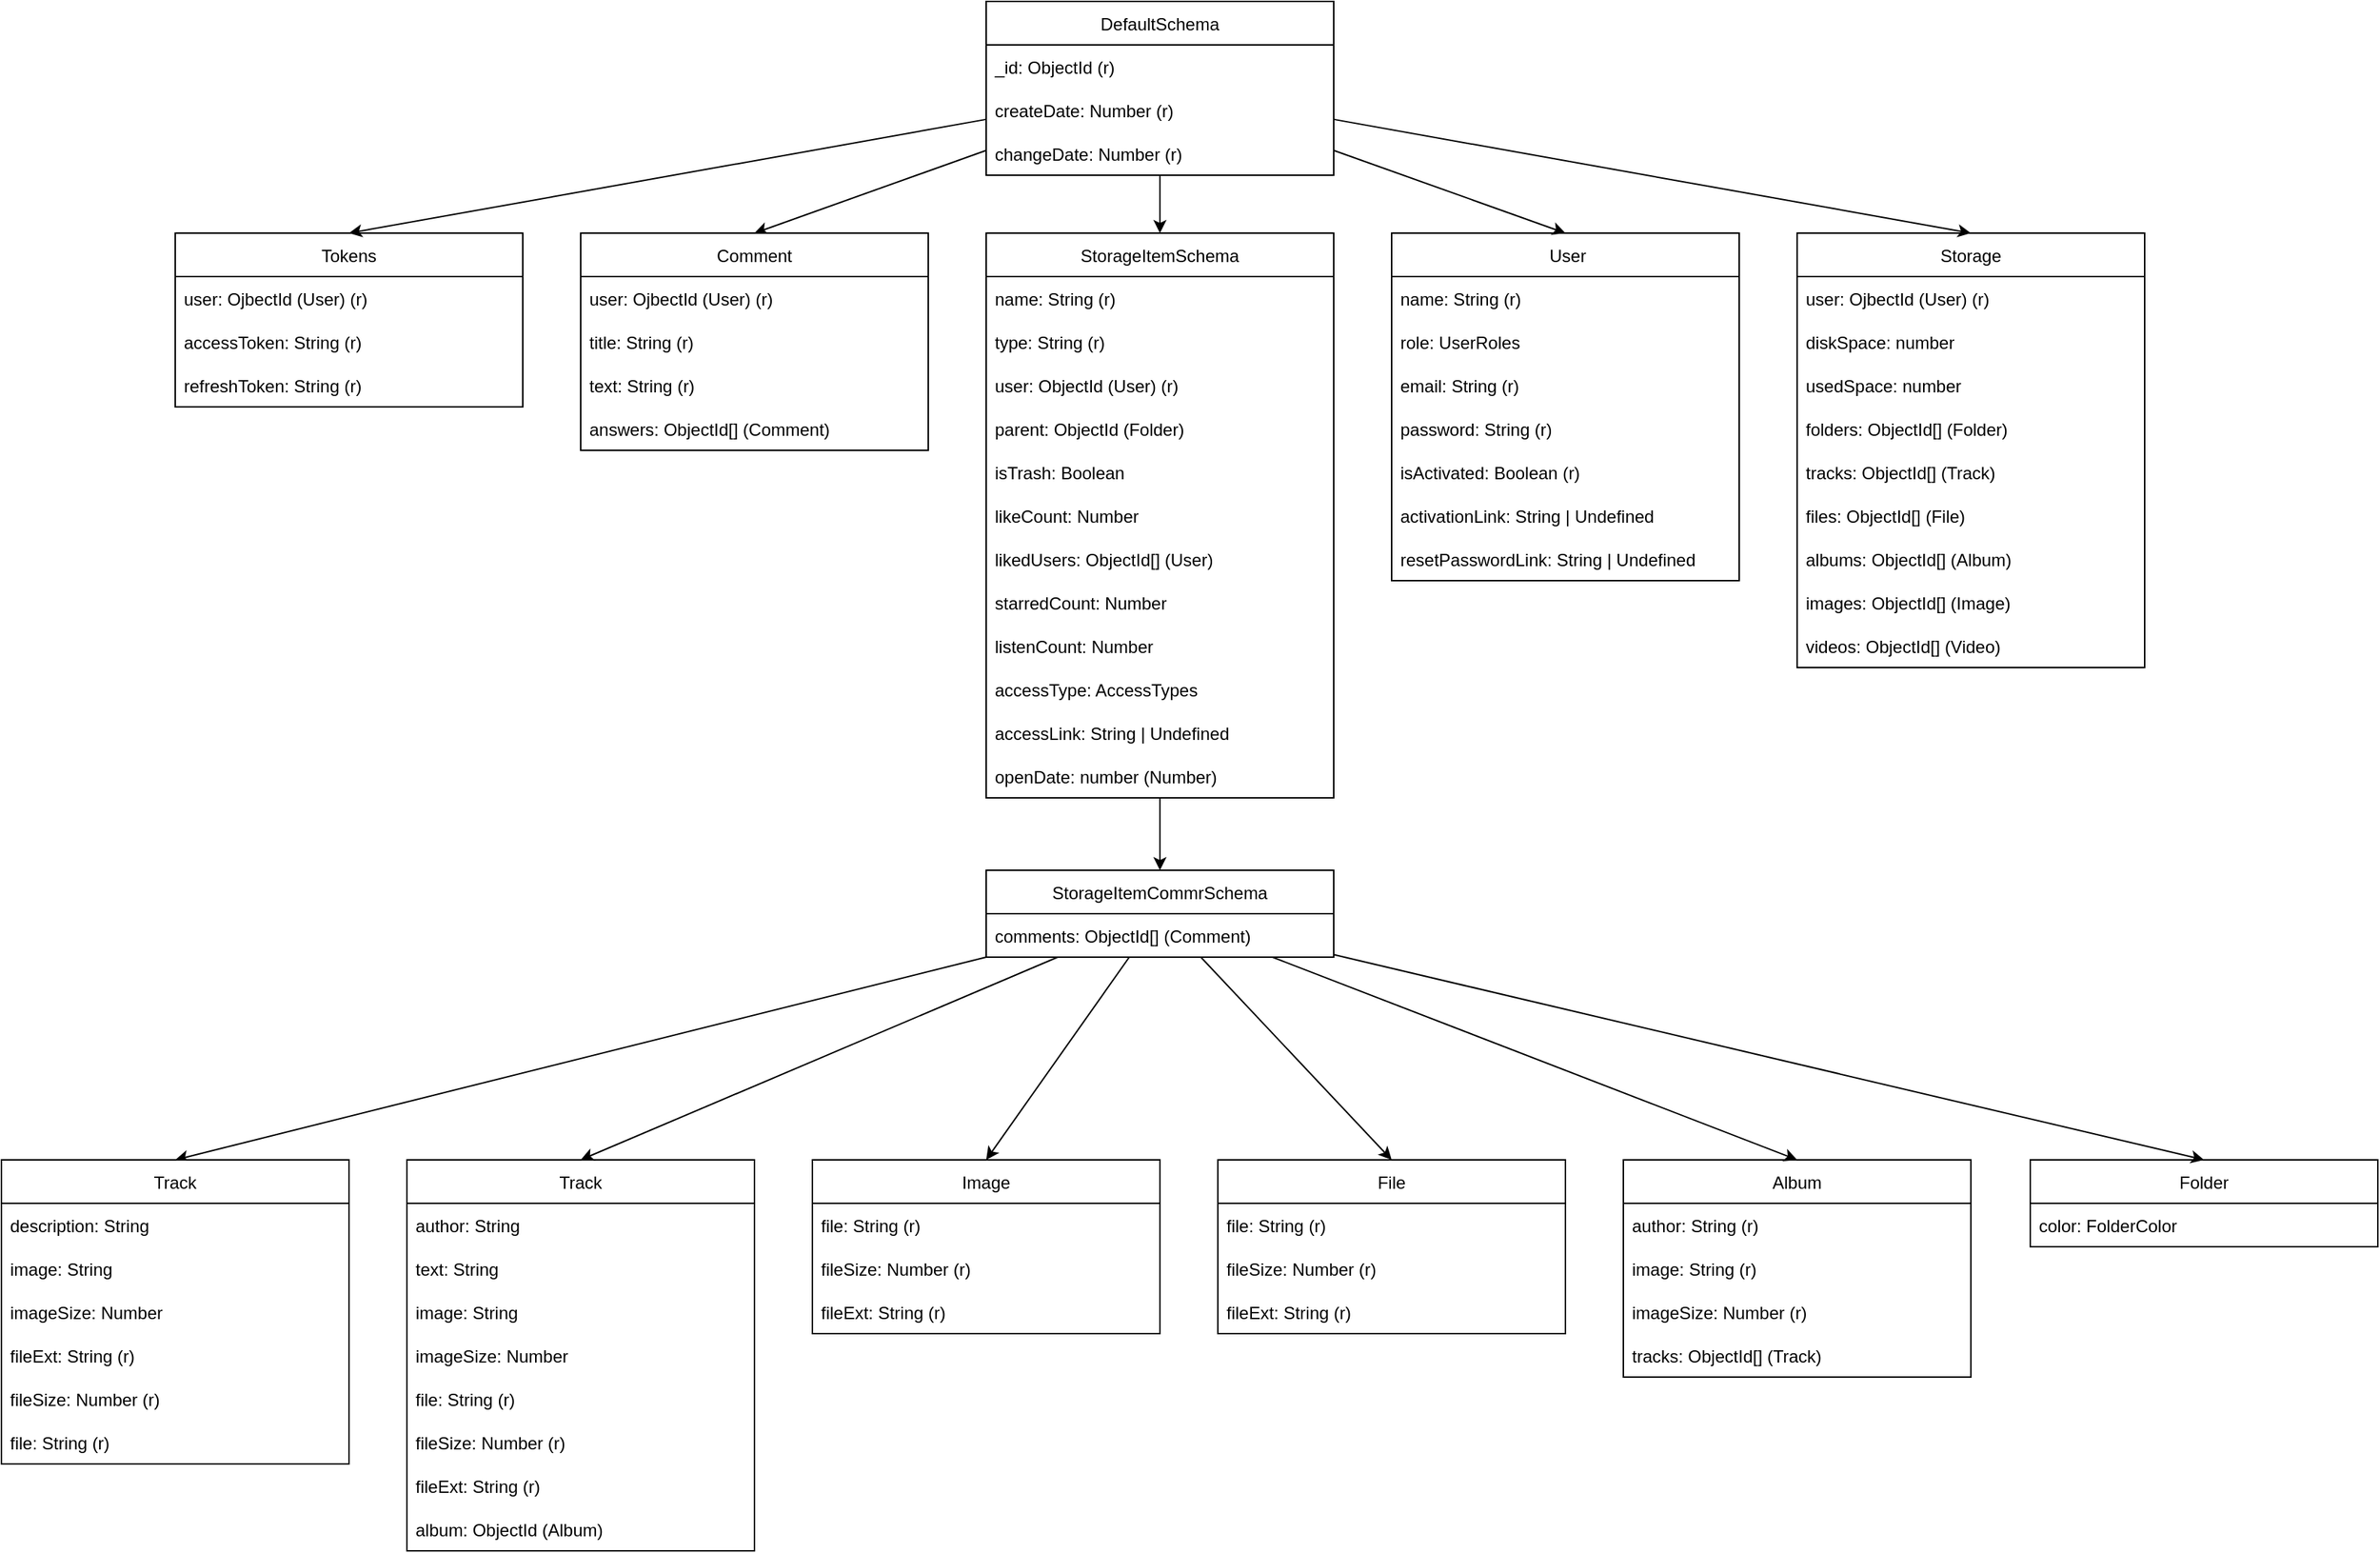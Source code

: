 <mxfile>
    <diagram id="kmRpLjEmesRpYeFqjM-m" name="База данных">
        <mxGraphModel dx="965" dy="792" grid="1" gridSize="10" guides="1" tooltips="1" connect="1" arrows="1" fold="1" page="1" pageScale="1" pageWidth="827" pageHeight="1169" math="0" shadow="0">
            <root>
                <mxCell id="AtOWPyeC-1iKILgJ75GM-0"/>
                <mxCell id="AtOWPyeC-1iKILgJ75GM-1" parent="AtOWPyeC-1iKILgJ75GM-0"/>
                <mxCell id="N8aKis0ArCI_s3wtNUaf-0" value=" User" style="swimlane;fontStyle=0;childLayout=stackLayout;horizontal=1;startSize=30;horizontalStack=0;resizeParent=1;resizeParentMax=0;resizeLast=0;collapsible=1;marginBottom=0;" parent="AtOWPyeC-1iKILgJ75GM-1" vertex="1">
                    <mxGeometry x="1800" y="200" width="240" height="240" as="geometry"/>
                </mxCell>
                <mxCell id="N8aKis0ArCI_s3wtNUaf-2" value="name: String (r)" style="text;strokeColor=none;fillColor=none;align=left;verticalAlign=middle;spacingLeft=4;spacingRight=4;overflow=hidden;points=[[0,0.5],[1,0.5]];portConstraint=eastwest;rotatable=0;" parent="N8aKis0ArCI_s3wtNUaf-0" vertex="1">
                    <mxGeometry y="30" width="240" height="30" as="geometry"/>
                </mxCell>
                <mxCell id="N8aKis0ArCI_s3wtNUaf-3" value="role: UserRoles" style="text;strokeColor=none;fillColor=none;align=left;verticalAlign=middle;spacingLeft=4;spacingRight=4;overflow=hidden;points=[[0,0.5],[1,0.5]];portConstraint=eastwest;rotatable=0;" parent="N8aKis0ArCI_s3wtNUaf-0" vertex="1">
                    <mxGeometry y="60" width="240" height="30" as="geometry"/>
                </mxCell>
                <mxCell id="N8aKis0ArCI_s3wtNUaf-12" value="email: String (r)" style="text;strokeColor=none;fillColor=none;align=left;verticalAlign=middle;spacingLeft=4;spacingRight=4;overflow=hidden;points=[[0,0.5],[1,0.5]];portConstraint=eastwest;rotatable=0;" parent="N8aKis0ArCI_s3wtNUaf-0" vertex="1">
                    <mxGeometry y="90" width="240" height="30" as="geometry"/>
                </mxCell>
                <mxCell id="N8aKis0ArCI_s3wtNUaf-13" value="password: String (r)" style="text;strokeColor=none;fillColor=none;align=left;verticalAlign=middle;spacingLeft=4;spacingRight=4;overflow=hidden;points=[[0,0.5],[1,0.5]];portConstraint=eastwest;rotatable=0;" parent="N8aKis0ArCI_s3wtNUaf-0" vertex="1">
                    <mxGeometry y="120" width="240" height="30" as="geometry"/>
                </mxCell>
                <mxCell id="N8aKis0ArCI_s3wtNUaf-14" value="isActivated: Boolean (r)" style="text;strokeColor=none;fillColor=none;align=left;verticalAlign=middle;spacingLeft=4;spacingRight=4;overflow=hidden;points=[[0,0.5],[1,0.5]];portConstraint=eastwest;rotatable=0;" parent="N8aKis0ArCI_s3wtNUaf-0" vertex="1">
                    <mxGeometry y="150" width="240" height="30" as="geometry"/>
                </mxCell>
                <mxCell id="N8aKis0ArCI_s3wtNUaf-15" value="activationLink: String | Undefined" style="text;strokeColor=none;fillColor=none;align=left;verticalAlign=middle;spacingLeft=4;spacingRight=4;overflow=hidden;points=[[0,0.5],[1,0.5]];portConstraint=eastwest;rotatable=0;" parent="N8aKis0ArCI_s3wtNUaf-0" vertex="1">
                    <mxGeometry y="180" width="240" height="30" as="geometry"/>
                </mxCell>
                <mxCell id="N8aKis0ArCI_s3wtNUaf-16" value="resetPasswordLink: String | Undefined" style="text;strokeColor=none;fillColor=none;align=left;verticalAlign=middle;spacingLeft=4;spacingRight=4;overflow=hidden;points=[[0,0.5],[1,0.5]];portConstraint=eastwest;rotatable=0;" parent="N8aKis0ArCI_s3wtNUaf-0" vertex="1">
                    <mxGeometry y="210" width="240" height="30" as="geometry"/>
                </mxCell>
                <mxCell id="N8aKis0ArCI_s3wtNUaf-4" value="Folder" style="swimlane;fontStyle=0;childLayout=stackLayout;horizontal=1;startSize=30;horizontalStack=0;resizeParent=1;resizeParentMax=0;resizeLast=0;collapsible=1;marginBottom=0;" parent="AtOWPyeC-1iKILgJ75GM-1" vertex="1">
                    <mxGeometry x="2241" y="840" width="240" height="60" as="geometry"/>
                </mxCell>
                <mxCell id="N8aKis0ArCI_s3wtNUaf-22" value="color: FolderColor" style="text;strokeColor=none;fillColor=none;align=left;verticalAlign=middle;spacingLeft=4;spacingRight=4;overflow=hidden;points=[[0,0.5],[1,0.5]];portConstraint=eastwest;rotatable=0;" parent="N8aKis0ArCI_s3wtNUaf-4" vertex="1">
                    <mxGeometry y="30" width="240" height="30" as="geometry"/>
                </mxCell>
                <mxCell id="N8aKis0ArCI_s3wtNUaf-8" value="Storage" style="swimlane;fontStyle=0;childLayout=stackLayout;horizontal=1;startSize=30;horizontalStack=0;resizeParent=1;resizeParentMax=0;resizeLast=0;collapsible=1;marginBottom=0;" parent="AtOWPyeC-1iKILgJ75GM-1" vertex="1">
                    <mxGeometry x="2080" y="200" width="240" height="300" as="geometry"/>
                </mxCell>
                <mxCell id="N8aKis0ArCI_s3wtNUaf-11" value="user: OjbectId (User) (r)" style="text;strokeColor=none;fillColor=none;align=left;verticalAlign=middle;spacingLeft=4;spacingRight=4;overflow=hidden;points=[[0,0.5],[1,0.5]];portConstraint=eastwest;rotatable=0;" parent="N8aKis0ArCI_s3wtNUaf-8" vertex="1">
                    <mxGeometry y="30" width="240" height="30" as="geometry"/>
                </mxCell>
                <mxCell id="N8aKis0ArCI_s3wtNUaf-17" value="diskSpace: number" style="text;strokeColor=none;fillColor=none;align=left;verticalAlign=middle;spacingLeft=4;spacingRight=4;overflow=hidden;points=[[0,0.5],[1,0.5]];portConstraint=eastwest;rotatable=0;" parent="N8aKis0ArCI_s3wtNUaf-8" vertex="1">
                    <mxGeometry y="60" width="240" height="30" as="geometry"/>
                </mxCell>
                <mxCell id="N8aKis0ArCI_s3wtNUaf-18" value="usedSpace: number" style="text;strokeColor=none;fillColor=none;align=left;verticalAlign=middle;spacingLeft=4;spacingRight=4;overflow=hidden;points=[[0,0.5],[1,0.5]];portConstraint=eastwest;rotatable=0;" parent="N8aKis0ArCI_s3wtNUaf-8" vertex="1">
                    <mxGeometry y="90" width="240" height="30" as="geometry"/>
                </mxCell>
                <mxCell id="b17SNmBJJ_AB_bZCxDG9-0" value="folders: ObjectId[] (Folder)" style="text;strokeColor=none;fillColor=none;align=left;verticalAlign=middle;spacingLeft=4;spacingRight=4;overflow=hidden;points=[[0,0.5],[1,0.5]];portConstraint=eastwest;rotatable=0;" parent="N8aKis0ArCI_s3wtNUaf-8" vertex="1">
                    <mxGeometry y="120" width="240" height="30" as="geometry"/>
                </mxCell>
                <mxCell id="4tDeVTIi1lz5v3Z8wElw-0" value="tracks: ObjectId[] (Track)" style="text;strokeColor=none;fillColor=none;align=left;verticalAlign=middle;spacingLeft=4;spacingRight=4;overflow=hidden;points=[[0,0.5],[1,0.5]];portConstraint=eastwest;rotatable=0;" parent="N8aKis0ArCI_s3wtNUaf-8" vertex="1">
                    <mxGeometry y="150" width="240" height="30" as="geometry"/>
                </mxCell>
                <mxCell id="4tDeVTIi1lz5v3Z8wElw-1" value="files: ObjectId[] (File)" style="text;strokeColor=none;fillColor=none;align=left;verticalAlign=middle;spacingLeft=4;spacingRight=4;overflow=hidden;points=[[0,0.5],[1,0.5]];portConstraint=eastwest;rotatable=0;" parent="N8aKis0ArCI_s3wtNUaf-8" vertex="1">
                    <mxGeometry y="180" width="240" height="30" as="geometry"/>
                </mxCell>
                <mxCell id="Go4Elpw_yzPQEXtrfU2b-30" value="albums: ObjectId[] (Album)" style="text;strokeColor=none;fillColor=none;align=left;verticalAlign=middle;spacingLeft=4;spacingRight=4;overflow=hidden;points=[[0,0.5],[1,0.5]];portConstraint=eastwest;rotatable=0;" parent="N8aKis0ArCI_s3wtNUaf-8" vertex="1">
                    <mxGeometry y="210" width="240" height="30" as="geometry"/>
                </mxCell>
                <mxCell id="Go4Elpw_yzPQEXtrfU2b-31" value="images: ObjectId[] (Image)" style="text;strokeColor=none;fillColor=none;align=left;verticalAlign=middle;spacingLeft=4;spacingRight=4;overflow=hidden;points=[[0,0.5],[1,0.5]];portConstraint=eastwest;rotatable=0;" parent="N8aKis0ArCI_s3wtNUaf-8" vertex="1">
                    <mxGeometry y="240" width="240" height="30" as="geometry"/>
                </mxCell>
                <mxCell id="Go4Elpw_yzPQEXtrfU2b-32" value="videos: ObjectId[] (Video)" style="text;strokeColor=none;fillColor=none;align=left;verticalAlign=middle;spacingLeft=4;spacingRight=4;overflow=hidden;points=[[0,0.5],[1,0.5]];portConstraint=eastwest;rotatable=0;" parent="N8aKis0ArCI_s3wtNUaf-8" vertex="1">
                    <mxGeometry y="270" width="240" height="30" as="geometry"/>
                </mxCell>
                <mxCell id="XwS7otc0OgQYgPGoL35c-0" value="Tokens" style="swimlane;fontStyle=0;childLayout=stackLayout;horizontal=1;startSize=30;horizontalStack=0;resizeParent=1;resizeParentMax=0;resizeLast=0;collapsible=1;marginBottom=0;" parent="AtOWPyeC-1iKILgJ75GM-1" vertex="1">
                    <mxGeometry x="960" y="200" width="240" height="120" as="geometry"/>
                </mxCell>
                <mxCell id="XwS7otc0OgQYgPGoL35c-3" value="user: OjbectId (User) (r)" style="text;strokeColor=none;fillColor=none;align=left;verticalAlign=middle;spacingLeft=4;spacingRight=4;overflow=hidden;points=[[0,0.5],[1,0.5]];portConstraint=eastwest;rotatable=0;" parent="XwS7otc0OgQYgPGoL35c-0" vertex="1">
                    <mxGeometry y="30" width="240" height="30" as="geometry"/>
                </mxCell>
                <mxCell id="XwS7otc0OgQYgPGoL35c-4" value="accessToken: String (r)" style="text;strokeColor=none;fillColor=none;align=left;verticalAlign=middle;spacingLeft=4;spacingRight=4;overflow=hidden;points=[[0,0.5],[1,0.5]];portConstraint=eastwest;rotatable=0;" parent="XwS7otc0OgQYgPGoL35c-0" vertex="1">
                    <mxGeometry y="60" width="240" height="30" as="geometry"/>
                </mxCell>
                <mxCell id="XwS7otc0OgQYgPGoL35c-5" value="refreshToken: String (r)" style="text;strokeColor=none;fillColor=none;align=left;verticalAlign=middle;spacingLeft=4;spacingRight=4;overflow=hidden;points=[[0,0.5],[1,0.5]];portConstraint=eastwest;rotatable=0;" parent="XwS7otc0OgQYgPGoL35c-0" vertex="1">
                    <mxGeometry y="90" width="240" height="30" as="geometry"/>
                </mxCell>
                <mxCell id="2ZJC8javFIFfY1yYKpfD-12" style="edgeStyle=none;html=1;entryX=0.5;entryY=0;entryDx=0;entryDy=0;" parent="AtOWPyeC-1iKILgJ75GM-1" source="SbWmHAH1-mIRkLENhwvx-5" target="Go4Elpw_yzPQEXtrfU2b-0" edge="1">
                    <mxGeometry relative="1" as="geometry"/>
                </mxCell>
                <mxCell id="SbWmHAH1-mIRkLENhwvx-5" value="StorageItemSchema" style="swimlane;fontStyle=0;childLayout=stackLayout;horizontal=1;startSize=30;horizontalStack=0;resizeParent=1;resizeParentMax=0;resizeLast=0;collapsible=1;marginBottom=0;" parent="AtOWPyeC-1iKILgJ75GM-1" vertex="1">
                    <mxGeometry x="1520" y="200" width="240" height="390" as="geometry"/>
                </mxCell>
                <mxCell id="SbWmHAH1-mIRkLENhwvx-7" value="name: String (r)" style="text;strokeColor=none;fillColor=none;align=left;verticalAlign=middle;spacingLeft=4;spacingRight=4;overflow=hidden;points=[[0,0.5],[1,0.5]];portConstraint=eastwest;rotatable=0;" parent="SbWmHAH1-mIRkLENhwvx-5" vertex="1">
                    <mxGeometry y="30" width="240" height="30" as="geometry"/>
                </mxCell>
                <mxCell id="2ZJC8javFIFfY1yYKpfD-13" value="type: String (r)" style="text;strokeColor=none;fillColor=none;align=left;verticalAlign=middle;spacingLeft=4;spacingRight=4;overflow=hidden;points=[[0,0.5],[1,0.5]];portConstraint=eastwest;rotatable=0;" parent="SbWmHAH1-mIRkLENhwvx-5" vertex="1">
                    <mxGeometry y="60" width="240" height="30" as="geometry"/>
                </mxCell>
                <mxCell id="SbWmHAH1-mIRkLENhwvx-8" value="user: ObjectId (User) (r)" style="text;strokeColor=none;fillColor=none;align=left;verticalAlign=middle;spacingLeft=4;spacingRight=4;overflow=hidden;points=[[0,0.5],[1,0.5]];portConstraint=eastwest;rotatable=0;" parent="SbWmHAH1-mIRkLENhwvx-5" vertex="1">
                    <mxGeometry y="90" width="240" height="30" as="geometry"/>
                </mxCell>
                <mxCell id="SbWmHAH1-mIRkLENhwvx-10" value="parent: ObjectId (Folder)" style="text;strokeColor=none;fillColor=none;align=left;verticalAlign=middle;spacingLeft=4;spacingRight=4;overflow=hidden;points=[[0,0.5],[1,0.5]];portConstraint=eastwest;rotatable=0;" parent="SbWmHAH1-mIRkLENhwvx-5" vertex="1">
                    <mxGeometry y="120" width="240" height="30" as="geometry"/>
                </mxCell>
                <mxCell id="SbWmHAH1-mIRkLENhwvx-12" value="isTrash: Boolean" style="text;strokeColor=none;fillColor=none;align=left;verticalAlign=middle;spacingLeft=4;spacingRight=4;overflow=hidden;points=[[0,0.5],[1,0.5]];portConstraint=eastwest;rotatable=0;" parent="SbWmHAH1-mIRkLENhwvx-5" vertex="1">
                    <mxGeometry y="150" width="240" height="30" as="geometry"/>
                </mxCell>
                <mxCell id="SbWmHAH1-mIRkLENhwvx-13" value="likeCount: Number" style="text;strokeColor=none;fillColor=none;align=left;verticalAlign=middle;spacingLeft=4;spacingRight=4;overflow=hidden;points=[[0,0.5],[1,0.5]];portConstraint=eastwest;rotatable=0;" parent="SbWmHAH1-mIRkLENhwvx-5" vertex="1">
                    <mxGeometry y="180" width="240" height="30" as="geometry"/>
                </mxCell>
                <mxCell id="SbWmHAH1-mIRkLENhwvx-14" value="likedUsers: ObjectId[] (User)" style="text;strokeColor=none;fillColor=none;align=left;verticalAlign=middle;spacingLeft=4;spacingRight=4;overflow=hidden;points=[[0,0.5],[1,0.5]];portConstraint=eastwest;rotatable=0;" parent="SbWmHAH1-mIRkLENhwvx-5" vertex="1">
                    <mxGeometry y="210" width="240" height="30" as="geometry"/>
                </mxCell>
                <mxCell id="SbWmHAH1-mIRkLENhwvx-15" value="starredCount: Number" style="text;strokeColor=none;fillColor=none;align=left;verticalAlign=middle;spacingLeft=4;spacingRight=4;overflow=hidden;points=[[0,0.5],[1,0.5]];portConstraint=eastwest;rotatable=0;" parent="SbWmHAH1-mIRkLENhwvx-5" vertex="1">
                    <mxGeometry y="240" width="240" height="30" as="geometry"/>
                </mxCell>
                <mxCell id="2ZJC8javFIFfY1yYKpfD-8" value="listenCount: Number" style="text;strokeColor=none;fillColor=none;align=left;verticalAlign=middle;spacingLeft=4;spacingRight=4;overflow=hidden;points=[[0,0.5],[1,0.5]];portConstraint=eastwest;rotatable=0;" parent="SbWmHAH1-mIRkLENhwvx-5" vertex="1">
                    <mxGeometry y="270" width="240" height="30" as="geometry"/>
                </mxCell>
                <mxCell id="SbWmHAH1-mIRkLENhwvx-16" value="accessType: AccessTypes" style="text;strokeColor=none;fillColor=none;align=left;verticalAlign=middle;spacingLeft=4;spacingRight=4;overflow=hidden;points=[[0,0.5],[1,0.5]];portConstraint=eastwest;rotatable=0;" parent="SbWmHAH1-mIRkLENhwvx-5" vertex="1">
                    <mxGeometry y="300" width="240" height="30" as="geometry"/>
                </mxCell>
                <mxCell id="SbWmHAH1-mIRkLENhwvx-17" value="accessLink: String | Undefined" style="text;strokeColor=none;fillColor=none;align=left;verticalAlign=middle;spacingLeft=4;spacingRight=4;overflow=hidden;points=[[0,0.5],[1,0.5]];portConstraint=eastwest;rotatable=0;" parent="SbWmHAH1-mIRkLENhwvx-5" vertex="1">
                    <mxGeometry y="330" width="240" height="30" as="geometry"/>
                </mxCell>
                <mxCell id="SbWmHAH1-mIRkLENhwvx-18" value="openDate: number (Number)" style="text;strokeColor=none;fillColor=none;align=left;verticalAlign=middle;spacingLeft=4;spacingRight=4;overflow=hidden;points=[[0,0.5],[1,0.5]];portConstraint=eastwest;rotatable=0;" parent="SbWmHAH1-mIRkLENhwvx-5" vertex="1">
                    <mxGeometry y="360" width="240" height="30" as="geometry"/>
                </mxCell>
                <mxCell id="SbWmHAH1-mIRkLENhwvx-20" value="Track" style="swimlane;fontStyle=0;childLayout=stackLayout;horizontal=1;startSize=30;horizontalStack=0;resizeParent=1;resizeParentMax=0;resizeLast=0;collapsible=1;marginBottom=0;" parent="AtOWPyeC-1iKILgJ75GM-1" vertex="1">
                    <mxGeometry x="1120" y="840" width="240" height="270" as="geometry"/>
                </mxCell>
                <mxCell id="SbWmHAH1-mIRkLENhwvx-22" value="author: String" style="text;strokeColor=none;fillColor=none;align=left;verticalAlign=middle;spacingLeft=4;spacingRight=4;overflow=hidden;points=[[0,0.5],[1,0.5]];portConstraint=eastwest;rotatable=0;" parent="SbWmHAH1-mIRkLENhwvx-20" vertex="1">
                    <mxGeometry y="30" width="240" height="30" as="geometry"/>
                </mxCell>
                <mxCell id="SbWmHAH1-mIRkLENhwvx-23" value="text: String" style="text;strokeColor=none;fillColor=none;align=left;verticalAlign=middle;spacingLeft=4;spacingRight=4;overflow=hidden;points=[[0,0.5],[1,0.5]];portConstraint=eastwest;rotatable=0;" parent="SbWmHAH1-mIRkLENhwvx-20" vertex="1">
                    <mxGeometry y="60" width="240" height="30" as="geometry"/>
                </mxCell>
                <mxCell id="SbWmHAH1-mIRkLENhwvx-24" value="image: String" style="text;strokeColor=none;fillColor=none;align=left;verticalAlign=middle;spacingLeft=4;spacingRight=4;overflow=hidden;points=[[0,0.5],[1,0.5]];portConstraint=eastwest;rotatable=0;" parent="SbWmHAH1-mIRkLENhwvx-20" vertex="1">
                    <mxGeometry y="90" width="240" height="30" as="geometry"/>
                </mxCell>
                <mxCell id="pEmBQhsYbodaVR59lQ9E-0" value="imageSize: Number" style="text;strokeColor=none;fillColor=none;align=left;verticalAlign=middle;spacingLeft=4;spacingRight=4;overflow=hidden;points=[[0,0.5],[1,0.5]];portConstraint=eastwest;rotatable=0;" parent="SbWmHAH1-mIRkLENhwvx-20" vertex="1">
                    <mxGeometry y="120" width="240" height="30" as="geometry"/>
                </mxCell>
                <mxCell id="SbWmHAH1-mIRkLENhwvx-25" value="file: String (r)" style="text;strokeColor=none;fillColor=none;align=left;verticalAlign=middle;spacingLeft=4;spacingRight=4;overflow=hidden;points=[[0,0.5],[1,0.5]];portConstraint=eastwest;rotatable=0;" parent="SbWmHAH1-mIRkLENhwvx-20" vertex="1">
                    <mxGeometry y="150" width="240" height="30" as="geometry"/>
                </mxCell>
                <mxCell id="pEmBQhsYbodaVR59lQ9E-1" value="fileSize: Number (r)" style="text;strokeColor=none;fillColor=none;align=left;verticalAlign=middle;spacingLeft=4;spacingRight=4;overflow=hidden;points=[[0,0.5],[1,0.5]];portConstraint=eastwest;rotatable=0;" parent="SbWmHAH1-mIRkLENhwvx-20" vertex="1">
                    <mxGeometry y="180" width="240" height="30" as="geometry"/>
                </mxCell>
                <mxCell id="Go4Elpw_yzPQEXtrfU2b-36" value="fileExt: String (r)" style="text;strokeColor=none;fillColor=none;align=left;verticalAlign=middle;spacingLeft=4;spacingRight=4;overflow=hidden;points=[[0,0.5],[1,0.5]];portConstraint=eastwest;rotatable=0;" parent="SbWmHAH1-mIRkLENhwvx-20" vertex="1">
                    <mxGeometry y="210" width="240" height="30" as="geometry"/>
                </mxCell>
                <mxCell id="SbWmHAH1-mIRkLENhwvx-26" value="album: ObjectId (Album)" style="text;strokeColor=none;fillColor=none;align=left;verticalAlign=middle;spacingLeft=4;spacingRight=4;overflow=hidden;points=[[0,0.5],[1,0.5]];portConstraint=eastwest;rotatable=0;" parent="SbWmHAH1-mIRkLENhwvx-20" vertex="1">
                    <mxGeometry y="240" width="240" height="30" as="geometry"/>
                </mxCell>
                <mxCell id="6NHYGDVvafU3DL8c2Iro-0" value="File" style="swimlane;fontStyle=0;childLayout=stackLayout;horizontal=1;startSize=30;horizontalStack=0;resizeParent=1;resizeParentMax=0;resizeLast=0;collapsible=1;marginBottom=0;" parent="AtOWPyeC-1iKILgJ75GM-1" vertex="1">
                    <mxGeometry x="1680" y="840" width="240" height="120" as="geometry"/>
                </mxCell>
                <mxCell id="6NHYGDVvafU3DL8c2Iro-6" value="file: String (r)" style="text;strokeColor=none;fillColor=none;align=left;verticalAlign=middle;spacingLeft=4;spacingRight=4;overflow=hidden;points=[[0,0.5],[1,0.5]];portConstraint=eastwest;rotatable=0;" parent="6NHYGDVvafU3DL8c2Iro-0" vertex="1">
                    <mxGeometry y="30" width="240" height="30" as="geometry"/>
                </mxCell>
                <mxCell id="6NHYGDVvafU3DL8c2Iro-7" value="fileSize: Number (r)" style="text;strokeColor=none;fillColor=none;align=left;verticalAlign=middle;spacingLeft=4;spacingRight=4;overflow=hidden;points=[[0,0.5],[1,0.5]];portConstraint=eastwest;rotatable=0;" parent="6NHYGDVvafU3DL8c2Iro-0" vertex="1">
                    <mxGeometry y="60" width="240" height="30" as="geometry"/>
                </mxCell>
                <mxCell id="Go4Elpw_yzPQEXtrfU2b-24" value="fileExt: String (r)" style="text;strokeColor=none;fillColor=none;align=left;verticalAlign=middle;spacingLeft=4;spacingRight=4;overflow=hidden;points=[[0,0.5],[1,0.5]];portConstraint=eastwest;rotatable=0;" parent="6NHYGDVvafU3DL8c2Iro-0" vertex="1">
                    <mxGeometry y="90" width="240" height="30" as="geometry"/>
                </mxCell>
                <mxCell id="2ZJC8javFIFfY1yYKpfD-7" style="edgeStyle=none;html=1;exitX=0.5;exitY=1;exitDx=0;exitDy=0;entryX=0.5;entryY=0;entryDx=0;entryDy=0;" parent="AtOWPyeC-1iKILgJ75GM-1" source="2ZJC8javFIFfY1yYKpfD-0" target="SbWmHAH1-mIRkLENhwvx-5" edge="1">
                    <mxGeometry relative="1" as="geometry"/>
                </mxCell>
                <mxCell id="Go4Elpw_yzPQEXtrfU2b-21" style="edgeStyle=none;html=1;entryX=0.5;entryY=0;entryDx=0;entryDy=0;" parent="AtOWPyeC-1iKILgJ75GM-1" source="2ZJC8javFIFfY1yYKpfD-0" target="Go4Elpw_yzPQEXtrfU2b-15" edge="1">
                    <mxGeometry relative="1" as="geometry"/>
                </mxCell>
                <mxCell id="Go4Elpw_yzPQEXtrfU2b-34" style="edgeStyle=none;html=1;entryX=0.5;entryY=0;entryDx=0;entryDy=0;" parent="AtOWPyeC-1iKILgJ75GM-1" source="2ZJC8javFIFfY1yYKpfD-0" target="XwS7otc0OgQYgPGoL35c-0" edge="1">
                    <mxGeometry relative="1" as="geometry"/>
                </mxCell>
                <mxCell id="Go4Elpw_yzPQEXtrfU2b-37" style="edgeStyle=none;html=1;entryX=0.5;entryY=0;entryDx=0;entryDy=0;" parent="AtOWPyeC-1iKILgJ75GM-1" source="2ZJC8javFIFfY1yYKpfD-0" target="N8aKis0ArCI_s3wtNUaf-0" edge="1">
                    <mxGeometry relative="1" as="geometry">
                        <mxPoint x="1910" y="250" as="targetPoint"/>
                    </mxGeometry>
                </mxCell>
                <mxCell id="Go4Elpw_yzPQEXtrfU2b-38" style="edgeStyle=none;html=1;entryX=0.5;entryY=0;entryDx=0;entryDy=0;" parent="AtOWPyeC-1iKILgJ75GM-1" source="2ZJC8javFIFfY1yYKpfD-0" target="N8aKis0ArCI_s3wtNUaf-8" edge="1">
                    <mxGeometry relative="1" as="geometry"/>
                </mxCell>
                <mxCell id="2ZJC8javFIFfY1yYKpfD-0" value="DefaultSchema" style="swimlane;fontStyle=0;childLayout=stackLayout;horizontal=1;startSize=30;horizontalStack=0;resizeParent=1;resizeParentMax=0;resizeLast=0;collapsible=1;marginBottom=0;" parent="AtOWPyeC-1iKILgJ75GM-1" vertex="1">
                    <mxGeometry x="1520" y="40" width="240" height="120" as="geometry"/>
                </mxCell>
                <mxCell id="2ZJC8javFIFfY1yYKpfD-1" value="_id: ObjectId (r)" style="text;strokeColor=none;fillColor=none;align=left;verticalAlign=middle;spacingLeft=4;spacingRight=4;overflow=hidden;points=[[0,0.5],[1,0.5]];portConstraint=eastwest;rotatable=0;" parent="2ZJC8javFIFfY1yYKpfD-0" vertex="1">
                    <mxGeometry y="30" width="240" height="30" as="geometry"/>
                </mxCell>
                <mxCell id="2ZJC8javFIFfY1yYKpfD-3" value="createDate: Number (r)" style="text;strokeColor=none;fillColor=none;align=left;verticalAlign=middle;spacingLeft=4;spacingRight=4;overflow=hidden;points=[[0,0.5],[1,0.5]];portConstraint=eastwest;rotatable=0;" parent="2ZJC8javFIFfY1yYKpfD-0" vertex="1">
                    <mxGeometry y="60" width="240" height="30" as="geometry"/>
                </mxCell>
                <mxCell id="2ZJC8javFIFfY1yYKpfD-6" value="changeDate: Number (r)" style="text;strokeColor=none;fillColor=none;align=left;verticalAlign=middle;spacingLeft=4;spacingRight=4;overflow=hidden;points=[[0,0.5],[1,0.5]];portConstraint=eastwest;rotatable=0;" parent="2ZJC8javFIFfY1yYKpfD-0" vertex="1">
                    <mxGeometry y="90" width="240" height="30" as="geometry"/>
                </mxCell>
                <mxCell id="2ZJC8javFIFfY1yYKpfD-9" value="Album" style="swimlane;fontStyle=0;childLayout=stackLayout;horizontal=1;startSize=30;horizontalStack=0;resizeParent=1;resizeParentMax=0;resizeLast=0;collapsible=1;marginBottom=0;" parent="AtOWPyeC-1iKILgJ75GM-1" vertex="1">
                    <mxGeometry x="1960" y="840" width="240" height="150" as="geometry"/>
                </mxCell>
                <mxCell id="HNEIWnme6xF_whwWEsbb-0" value="author: String (r)" style="text;strokeColor=none;fillColor=none;align=left;verticalAlign=middle;spacingLeft=4;spacingRight=4;overflow=hidden;points=[[0,0.5],[1,0.5]];portConstraint=eastwest;rotatable=0;" parent="2ZJC8javFIFfY1yYKpfD-9" vertex="1">
                    <mxGeometry y="30" width="240" height="30" as="geometry"/>
                </mxCell>
                <mxCell id="HNEIWnme6xF_whwWEsbb-1" value="image: String (r)" style="text;strokeColor=none;fillColor=none;align=left;verticalAlign=middle;spacingLeft=4;spacingRight=4;overflow=hidden;points=[[0,0.5],[1,0.5]];portConstraint=eastwest;rotatable=0;" parent="2ZJC8javFIFfY1yYKpfD-9" vertex="1">
                    <mxGeometry y="60" width="240" height="30" as="geometry"/>
                </mxCell>
                <mxCell id="HNEIWnme6xF_whwWEsbb-2" value="imageSize: Number (r)" style="text;strokeColor=none;fillColor=none;align=left;verticalAlign=middle;spacingLeft=4;spacingRight=4;overflow=hidden;points=[[0,0.5],[1,0.5]];portConstraint=eastwest;rotatable=0;" parent="2ZJC8javFIFfY1yYKpfD-9" vertex="1">
                    <mxGeometry y="90" width="240" height="30" as="geometry"/>
                </mxCell>
                <mxCell id="HNEIWnme6xF_whwWEsbb-3" value="tracks: ObjectId[] (Track)" style="text;strokeColor=none;fillColor=none;align=left;verticalAlign=middle;spacingLeft=4;spacingRight=4;overflow=hidden;points=[[0,0.5],[1,0.5]];portConstraint=eastwest;rotatable=0;" parent="2ZJC8javFIFfY1yYKpfD-9" vertex="1">
                    <mxGeometry y="120" width="240" height="30" as="geometry"/>
                </mxCell>
                <mxCell id="Go4Elpw_yzPQEXtrfU2b-14" style="edgeStyle=none;html=1;entryX=0.5;entryY=0;entryDx=0;entryDy=0;" parent="AtOWPyeC-1iKILgJ75GM-1" source="Go4Elpw_yzPQEXtrfU2b-0" target="2ZJC8javFIFfY1yYKpfD-9" edge="1">
                    <mxGeometry relative="1" as="geometry"/>
                </mxCell>
                <mxCell id="Go4Elpw_yzPQEXtrfU2b-22" style="edgeStyle=none;html=1;entryX=0.5;entryY=0;entryDx=0;entryDy=0;" parent="AtOWPyeC-1iKILgJ75GM-1" source="Go4Elpw_yzPQEXtrfU2b-0" target="6NHYGDVvafU3DL8c2Iro-0" edge="1">
                    <mxGeometry relative="1" as="geometry"/>
                </mxCell>
                <mxCell id="Go4Elpw_yzPQEXtrfU2b-23" style="edgeStyle=none;html=1;entryX=0.5;entryY=0;entryDx=0;entryDy=0;" parent="AtOWPyeC-1iKILgJ75GM-1" source="Go4Elpw_yzPQEXtrfU2b-0" target="N8aKis0ArCI_s3wtNUaf-4" edge="1">
                    <mxGeometry relative="1" as="geometry"/>
                </mxCell>
                <mxCell id="Go4Elpw_yzPQEXtrfU2b-29" style="edgeStyle=none;html=1;entryX=0.5;entryY=0;entryDx=0;entryDy=0;" parent="AtOWPyeC-1iKILgJ75GM-1" source="Go4Elpw_yzPQEXtrfU2b-0" target="Go4Elpw_yzPQEXtrfU2b-25" edge="1">
                    <mxGeometry relative="1" as="geometry"/>
                </mxCell>
                <mxCell id="Go4Elpw_yzPQEXtrfU2b-35" style="edgeStyle=none;html=1;entryX=0.5;entryY=0;entryDx=0;entryDy=0;" parent="AtOWPyeC-1iKILgJ75GM-1" source="Go4Elpw_yzPQEXtrfU2b-0" target="SbWmHAH1-mIRkLENhwvx-20" edge="1">
                    <mxGeometry relative="1" as="geometry"/>
                </mxCell>
                <mxCell id="Go4Elpw_yzPQEXtrfU2b-53" style="edgeStyle=none;html=1;entryX=0.5;entryY=0;entryDx=0;entryDy=0;" parent="AtOWPyeC-1iKILgJ75GM-1" source="Go4Elpw_yzPQEXtrfU2b-0" target="Go4Elpw_yzPQEXtrfU2b-39" edge="1">
                    <mxGeometry relative="1" as="geometry"/>
                </mxCell>
                <mxCell id="Go4Elpw_yzPQEXtrfU2b-0" value="StorageItemCommrSchema" style="swimlane;fontStyle=0;childLayout=stackLayout;horizontal=1;startSize=30;horizontalStack=0;resizeParent=1;resizeParentMax=0;resizeLast=0;collapsible=1;marginBottom=0;" parent="AtOWPyeC-1iKILgJ75GM-1" vertex="1">
                    <mxGeometry x="1520" y="640" width="240" height="60" as="geometry"/>
                </mxCell>
                <mxCell id="Go4Elpw_yzPQEXtrfU2b-13" value="comments: ObjectId[] (Comment)" style="text;strokeColor=none;fillColor=none;align=left;verticalAlign=middle;spacingLeft=4;spacingRight=4;overflow=hidden;points=[[0,0.5],[1,0.5]];portConstraint=eastwest;rotatable=0;" parent="Go4Elpw_yzPQEXtrfU2b-0" vertex="1">
                    <mxGeometry y="30" width="240" height="30" as="geometry"/>
                </mxCell>
                <mxCell id="Go4Elpw_yzPQEXtrfU2b-15" value="Comment" style="swimlane;fontStyle=0;childLayout=stackLayout;horizontal=1;startSize=30;horizontalStack=0;resizeParent=1;resizeParentMax=0;resizeLast=0;collapsible=1;marginBottom=0;" parent="AtOWPyeC-1iKILgJ75GM-1" vertex="1">
                    <mxGeometry x="1240" y="200" width="240" height="150" as="geometry"/>
                </mxCell>
                <mxCell id="Go4Elpw_yzPQEXtrfU2b-17" value="user: OjbectId (User) (r)" style="text;strokeColor=none;fillColor=none;align=left;verticalAlign=middle;spacingLeft=4;spacingRight=4;overflow=hidden;points=[[0,0.5],[1,0.5]];portConstraint=eastwest;rotatable=0;" parent="Go4Elpw_yzPQEXtrfU2b-15" vertex="1">
                    <mxGeometry y="30" width="240" height="30" as="geometry"/>
                </mxCell>
                <mxCell id="Go4Elpw_yzPQEXtrfU2b-18" value="title: String (r)" style="text;strokeColor=none;fillColor=none;align=left;verticalAlign=middle;spacingLeft=4;spacingRight=4;overflow=hidden;points=[[0,0.5],[1,0.5]];portConstraint=eastwest;rotatable=0;" parent="Go4Elpw_yzPQEXtrfU2b-15" vertex="1">
                    <mxGeometry y="60" width="240" height="30" as="geometry"/>
                </mxCell>
                <mxCell id="Go4Elpw_yzPQEXtrfU2b-19" value="text: String (r)" style="text;strokeColor=none;fillColor=none;align=left;verticalAlign=middle;spacingLeft=4;spacingRight=4;overflow=hidden;points=[[0,0.5],[1,0.5]];portConstraint=eastwest;rotatable=0;" parent="Go4Elpw_yzPQEXtrfU2b-15" vertex="1">
                    <mxGeometry y="90" width="240" height="30" as="geometry"/>
                </mxCell>
                <mxCell id="Go4Elpw_yzPQEXtrfU2b-20" value="answers: ObjectId[] (Comment)" style="text;strokeColor=none;fillColor=none;align=left;verticalAlign=middle;spacingLeft=4;spacingRight=4;overflow=hidden;points=[[0,0.5],[1,0.5]];portConstraint=eastwest;rotatable=0;" parent="Go4Elpw_yzPQEXtrfU2b-15" vertex="1">
                    <mxGeometry y="120" width="240" height="30" as="geometry"/>
                </mxCell>
                <mxCell id="Go4Elpw_yzPQEXtrfU2b-25" value="Image" style="swimlane;fontStyle=0;childLayout=stackLayout;horizontal=1;startSize=30;horizontalStack=0;resizeParent=1;resizeParentMax=0;resizeLast=0;collapsible=1;marginBottom=0;" parent="AtOWPyeC-1iKILgJ75GM-1" vertex="1">
                    <mxGeometry x="1400" y="840" width="240" height="120" as="geometry"/>
                </mxCell>
                <mxCell id="Go4Elpw_yzPQEXtrfU2b-26" value="file: String (r)" style="text;strokeColor=none;fillColor=none;align=left;verticalAlign=middle;spacingLeft=4;spacingRight=4;overflow=hidden;points=[[0,0.5],[1,0.5]];portConstraint=eastwest;rotatable=0;" parent="Go4Elpw_yzPQEXtrfU2b-25" vertex="1">
                    <mxGeometry y="30" width="240" height="30" as="geometry"/>
                </mxCell>
                <mxCell id="Go4Elpw_yzPQEXtrfU2b-27" value="fileSize: Number (r)" style="text;strokeColor=none;fillColor=none;align=left;verticalAlign=middle;spacingLeft=4;spacingRight=4;overflow=hidden;points=[[0,0.5],[1,0.5]];portConstraint=eastwest;rotatable=0;" parent="Go4Elpw_yzPQEXtrfU2b-25" vertex="1">
                    <mxGeometry y="60" width="240" height="30" as="geometry"/>
                </mxCell>
                <mxCell id="Go4Elpw_yzPQEXtrfU2b-28" value="fileExt: String (r)" style="text;strokeColor=none;fillColor=none;align=left;verticalAlign=middle;spacingLeft=4;spacingRight=4;overflow=hidden;points=[[0,0.5],[1,0.5]];portConstraint=eastwest;rotatable=0;" parent="Go4Elpw_yzPQEXtrfU2b-25" vertex="1">
                    <mxGeometry y="90" width="240" height="30" as="geometry"/>
                </mxCell>
                <mxCell id="Go4Elpw_yzPQEXtrfU2b-39" value="Track" style="swimlane;fontStyle=0;childLayout=stackLayout;horizontal=1;startSize=30;horizontalStack=0;resizeParent=1;resizeParentMax=0;resizeLast=0;collapsible=1;marginBottom=0;" parent="AtOWPyeC-1iKILgJ75GM-1" vertex="1">
                    <mxGeometry x="840" y="840" width="240" height="210" as="geometry"/>
                </mxCell>
                <mxCell id="Go4Elpw_yzPQEXtrfU2b-41" value="description: String" style="text;strokeColor=none;fillColor=none;align=left;verticalAlign=middle;spacingLeft=4;spacingRight=4;overflow=hidden;points=[[0,0.5],[1,0.5]];portConstraint=eastwest;rotatable=0;" parent="Go4Elpw_yzPQEXtrfU2b-39" vertex="1">
                    <mxGeometry y="30" width="240" height="30" as="geometry"/>
                </mxCell>
                <mxCell id="Go4Elpw_yzPQEXtrfU2b-48" value="image: String" style="text;strokeColor=none;fillColor=none;align=left;verticalAlign=middle;spacingLeft=4;spacingRight=4;overflow=hidden;points=[[0,0.5],[1,0.5]];portConstraint=eastwest;rotatable=0;" parent="Go4Elpw_yzPQEXtrfU2b-39" vertex="1">
                    <mxGeometry y="60" width="240" height="30" as="geometry"/>
                </mxCell>
                <mxCell id="Go4Elpw_yzPQEXtrfU2b-49" value="imageSize: Number" style="text;strokeColor=none;fillColor=none;align=left;verticalAlign=middle;spacingLeft=4;spacingRight=4;overflow=hidden;points=[[0,0.5],[1,0.5]];portConstraint=eastwest;rotatable=0;" parent="Go4Elpw_yzPQEXtrfU2b-39" vertex="1">
                    <mxGeometry y="90" width="240" height="30" as="geometry"/>
                </mxCell>
                <mxCell id="Go4Elpw_yzPQEXtrfU2b-52" value="fileExt: String (r)" style="text;strokeColor=none;fillColor=none;align=left;verticalAlign=middle;spacingLeft=4;spacingRight=4;overflow=hidden;points=[[0,0.5],[1,0.5]];portConstraint=eastwest;rotatable=0;" parent="Go4Elpw_yzPQEXtrfU2b-39" vertex="1">
                    <mxGeometry y="120" width="240" height="30" as="geometry"/>
                </mxCell>
                <mxCell id="Go4Elpw_yzPQEXtrfU2b-51" value="fileSize: Number (r)" style="text;strokeColor=none;fillColor=none;align=left;verticalAlign=middle;spacingLeft=4;spacingRight=4;overflow=hidden;points=[[0,0.5],[1,0.5]];portConstraint=eastwest;rotatable=0;" parent="Go4Elpw_yzPQEXtrfU2b-39" vertex="1">
                    <mxGeometry y="150" width="240" height="30" as="geometry"/>
                </mxCell>
                <mxCell id="Go4Elpw_yzPQEXtrfU2b-50" value="file: String (r)" style="text;strokeColor=none;fillColor=none;align=left;verticalAlign=middle;spacingLeft=4;spacingRight=4;overflow=hidden;points=[[0,0.5],[1,0.5]];portConstraint=eastwest;rotatable=0;" parent="Go4Elpw_yzPQEXtrfU2b-39" vertex="1">
                    <mxGeometry y="180" width="240" height="30" as="geometry"/>
                </mxCell>
            </root>
        </mxGraphModel>
    </diagram>
    <diagram id="o5mY_iQJMyqTgLSlLnf1" name="Схема">
        <mxGraphModel dx="942" dy="2992" grid="1" gridSize="10" guides="1" tooltips="1" connect="1" arrows="1" fold="1" page="1" pageScale="1" pageWidth="850" pageHeight="1100" math="0" shadow="0">
            <root>
                <mxCell id="2fg47kfmbrUyRLcZdBD8-0"/>
                <mxCell id="2fg47kfmbrUyRLcZdBD8-1" parent="2fg47kfmbrUyRLcZdBD8-0"/>
                <mxCell id="2fg47kfmbrUyRLcZdBD8-169" value="" style="rounded=0;whiteSpace=wrap;html=1;strokeColor=#F0F0F0;fillColor=none;gradientColor=none;" parent="2fg47kfmbrUyRLcZdBD8-1" vertex="1">
                    <mxGeometry x="1400" y="-439.5" width="460" height="79" as="geometry"/>
                </mxCell>
                <mxCell id="2fg47kfmbrUyRLcZdBD8-165" value="" style="rounded=0;whiteSpace=wrap;html=1;strokeColor=#F0F0F0;fillColor=none;gradientColor=none;" parent="2fg47kfmbrUyRLcZdBD8-1" vertex="1">
                    <mxGeometry x="900" y="-441" width="460" height="80" as="geometry"/>
                </mxCell>
                <mxCell id="2fg47kfmbrUyRLcZdBD8-2" style="edgeStyle=none;html=1;entryX=0.5;entryY=0;entryDx=0;entryDy=0;strokeColor=#FFFFFF;" parent="2fg47kfmbrUyRLcZdBD8-1" source="2fg47kfmbrUyRLcZdBD8-5" target="2fg47kfmbrUyRLcZdBD8-179" edge="1">
                    <mxGeometry relative="1" as="geometry"/>
                </mxCell>
                <mxCell id="2fg47kfmbrUyRLcZdBD8-4" style="edgeStyle=none;html=1;entryX=0;entryY=0.5;entryDx=0;entryDy=0;fontSize=11;" parent="2fg47kfmbrUyRLcZdBD8-1" source="2fg47kfmbrUyRLcZdBD8-5" target="2fg47kfmbrUyRLcZdBD8-7" edge="1">
                    <mxGeometry relative="1" as="geometry">
                        <Array as="points"/>
                    </mxGeometry>
                </mxCell>
                <mxCell id="2fg47kfmbrUyRLcZdBD8-176" style="edgeStyle=none;html=1;entryX=0.5;entryY=0;entryDx=0;entryDy=0;strokeColor=#FFFFFF;exitX=0.5;exitY=1;exitDx=0;exitDy=0;" parent="2fg47kfmbrUyRLcZdBD8-1" source="2fg47kfmbrUyRLcZdBD8-5" target="2fg47kfmbrUyRLcZdBD8-23" edge="1">
                    <mxGeometry relative="1" as="geometry"/>
                </mxCell>
                <mxCell id="9yLBefMi-qanEhJvJpke-60" style="edgeStyle=none;html=1;entryX=0.5;entryY=0;entryDx=0;entryDy=0;strokeColor=#FFFFFF;exitX=0.5;exitY=1;exitDx=0;exitDy=0;" parent="2fg47kfmbrUyRLcZdBD8-1" source="2fg47kfmbrUyRLcZdBD8-5" target="2fg47kfmbrUyRLcZdBD8-144" edge="1">
                    <mxGeometry relative="1" as="geometry"/>
                </mxCell>
                <mxCell id="2fg47kfmbrUyRLcZdBD8-5" value="DefaultService&lt;br&gt;(Abstract)" style="rounded=0;whiteSpace=wrap;html=1;strokeColor=#FFFF33;" parent="2fg47kfmbrUyRLcZdBD8-1" vertex="1">
                    <mxGeometry x="2160" y="-920" width="120" height="60" as="geometry"/>
                </mxCell>
                <mxCell id="2fg47kfmbrUyRLcZdBD8-6" style="edgeStyle=none;html=1;entryX=0;entryY=0.5;entryDx=0;entryDy=0;" parent="2fg47kfmbrUyRLcZdBD8-1" source="2fg47kfmbrUyRLcZdBD8-7" target="2fg47kfmbrUyRLcZdBD8-88" edge="1">
                    <mxGeometry relative="1" as="geometry"/>
                </mxCell>
                <mxCell id="2fg47kfmbrUyRLcZdBD8-7" value="StorageItem&lt;br&gt;(Abstract)" style="rounded=0;whiteSpace=wrap;html=1;strokeColor=#FFFF33;" parent="2fg47kfmbrUyRLcZdBD8-1" vertex="1">
                    <mxGeometry x="2440" y="-921" width="120" height="60" as="geometry"/>
                </mxCell>
                <mxCell id="2fg47kfmbrUyRLcZdBD8-13" style="edgeStyle=none;html=1;entryX=0.5;entryY=0;entryDx=0;entryDy=0;dashed=1;strokeColor=#FFFFFF;exitX=0.5;exitY=1;exitDx=0;exitDy=0;" parent="2fg47kfmbrUyRLcZdBD8-1" source="9yLBefMi-qanEhJvJpke-9" target="2fg47kfmbrUyRLcZdBD8-189" edge="1">
                    <mxGeometry relative="1" as="geometry">
                        <mxPoint x="3370" y="200" as="targetPoint"/>
                    </mxGeometry>
                </mxCell>
                <mxCell id="2fg47kfmbrUyRLcZdBD8-15" style="edgeStyle=none;html=1;entryX=0.5;entryY=0;entryDx=0;entryDy=0;exitX=0.5;exitY=1;exitDx=0;exitDy=0;" parent="2fg47kfmbrUyRLcZdBD8-1" source="2fg47kfmbrUyRLcZdBD8-17" target="2fg47kfmbrUyRLcZdBD8-19" edge="1">
                    <mxGeometry relative="1" as="geometry"/>
                </mxCell>
                <mxCell id="2fg47kfmbrUyRLcZdBD8-16" style="edgeStyle=none;html=1;entryX=0.5;entryY=0;entryDx=0;entryDy=0;exitX=0.5;exitY=1;exitDx=0;exitDy=0;" parent="2fg47kfmbrUyRLcZdBD8-1" source="2fg47kfmbrUyRLcZdBD8-17" target="2fg47kfmbrUyRLcZdBD8-21" edge="1">
                    <mxGeometry relative="1" as="geometry"/>
                </mxCell>
                <mxCell id="2fg47kfmbrUyRLcZdBD8-17" value="Token&lt;br&gt;(Abstract)" style="rounded=0;whiteSpace=wrap;html=1;strokeColor=#FFFF33;" parent="2fg47kfmbrUyRLcZdBD8-1" vertex="1">
                    <mxGeometry x="1820" y="-920" width="120" height="60" as="geometry"/>
                </mxCell>
                <mxCell id="2fg47kfmbrUyRLcZdBD8-18" style="edgeStyle=none;html=1;exitX=0.5;exitY=1;exitDx=0;exitDy=0;entryX=0.5;entryY=0;entryDx=0;entryDy=0;dashed=1;" parent="2fg47kfmbrUyRLcZdBD8-1" source="2fg47kfmbrUyRLcZdBD8-174" target="2fg47kfmbrUyRLcZdBD8-169" edge="1">
                    <mxGeometry relative="1" as="geometry"/>
                </mxCell>
                <mxCell id="2fg47kfmbrUyRLcZdBD8-171" style="edgeStyle=none;html=1;entryX=1;entryY=0.5;entryDx=0;entryDy=0;dashed=1;strokeColor=#FFFFFF;" parent="2fg47kfmbrUyRLcZdBD8-1" source="2fg47kfmbrUyRLcZdBD8-19" target="2fg47kfmbrUyRLcZdBD8-170" edge="1">
                    <mxGeometry relative="1" as="geometry"/>
                </mxCell>
                <mxCell id="2fg47kfmbrUyRLcZdBD8-19" value="AccessTokenService&lt;br&gt;(Class)" style="rounded=0;whiteSpace=wrap;html=1;" parent="2fg47kfmbrUyRLcZdBD8-1" vertex="1">
                    <mxGeometry x="1480" y="-749.5" width="120" height="60" as="geometry"/>
                </mxCell>
                <mxCell id="2fg47kfmbrUyRLcZdBD8-20" style="edgeStyle=none;html=1;exitX=0.5;exitY=1;exitDx=0;exitDy=0;entryX=0.5;entryY=0;entryDx=0;entryDy=0;dashed=1;" parent="2fg47kfmbrUyRLcZdBD8-1" source="2fg47kfmbrUyRLcZdBD8-175" target="2fg47kfmbrUyRLcZdBD8-169" edge="1">
                    <mxGeometry relative="1" as="geometry">
                        <mxPoint x="1860" y="-700" as="targetPoint"/>
                    </mxGeometry>
                </mxCell>
                <mxCell id="2fg47kfmbrUyRLcZdBD8-173" style="edgeStyle=none;html=1;entryX=1;entryY=0.5;entryDx=0;entryDy=0;dashed=1;strokeColor=#FFFFFF;" parent="2fg47kfmbrUyRLcZdBD8-1" source="2fg47kfmbrUyRLcZdBD8-21" target="2fg47kfmbrUyRLcZdBD8-172" edge="1">
                    <mxGeometry relative="1" as="geometry"/>
                </mxCell>
                <mxCell id="2fg47kfmbrUyRLcZdBD8-21" value="RefreshTokenService&lt;br&gt;(Instance)" style="rounded=0;whiteSpace=wrap;html=1;" parent="2fg47kfmbrUyRLcZdBD8-1" vertex="1">
                    <mxGeometry x="1820" y="-750.5" width="120" height="60" as="geometry"/>
                </mxCell>
                <mxCell id="2fg47kfmbrUyRLcZdBD8-22" style="edgeStyle=none;html=1;exitX=0.5;exitY=1;exitDx=0;exitDy=0;entryX=0.5;entryY=0;entryDx=0;entryDy=0;dashed=1;" parent="2fg47kfmbrUyRLcZdBD8-1" source="2fg47kfmbrUyRLcZdBD8-169" target="2fg47kfmbrUyRLcZdBD8-127" edge="1">
                    <mxGeometry relative="1" as="geometry"/>
                </mxCell>
                <mxCell id="9yLBefMi-qanEhJvJpke-85" style="edgeStyle=none;html=1;fontSize=22;strokeColor=#FFFFFF;strokeWidth=1;entryX=0;entryY=0.5;entryDx=0;entryDy=0;exitX=0.5;exitY=1;exitDx=0;exitDy=0;dashed=1;" parent="2fg47kfmbrUyRLcZdBD8-1" source="2fg47kfmbrUyRLcZdBD8-169" target="9yLBefMi-qanEhJvJpke-70" edge="1">
                    <mxGeometry relative="1" as="geometry">
                        <mxPoint x="1260" y="230.0" as="targetPoint"/>
                        <Array as="points">
                            <mxPoint x="1280" y="-140"/>
                            <mxPoint x="1290" y="490"/>
                        </Array>
                    </mxGeometry>
                </mxCell>
                <mxCell id="2fg47kfmbrUyRLcZdBD8-23" value="TokensService&lt;br&gt;(Class)" style="rounded=0;whiteSpace=wrap;html=1;" parent="2fg47kfmbrUyRLcZdBD8-1" vertex="1">
                    <mxGeometry x="1570" y="-430" width="120" height="60" as="geometry"/>
                </mxCell>
                <mxCell id="2fg47kfmbrUyRLcZdBD8-29" style="edgeStyle=none;html=1;exitX=0.5;exitY=1;exitDx=0;exitDy=0;entryX=0.5;entryY=0;entryDx=0;entryDy=0;dashed=1;" parent="2fg47kfmbrUyRLcZdBD8-1" source="2fg47kfmbrUyRLcZdBD8-165" target="2fg47kfmbrUyRLcZdBD8-127" edge="1">
                    <mxGeometry relative="1" as="geometry"/>
                </mxCell>
                <mxCell id="2fg47kfmbrUyRLcZdBD8-153" style="edgeStyle=none;html=1;entryX=1;entryY=0.5;entryDx=0;entryDy=0;strokeColor=#FFFFFF;dashed=1;" parent="2fg47kfmbrUyRLcZdBD8-1" source="2fg47kfmbrUyRLcZdBD8-30" target="2fg47kfmbrUyRLcZdBD8-152" edge="1">
                    <mxGeometry relative="1" as="geometry"/>
                </mxCell>
                <mxCell id="2fg47kfmbrUyRLcZdBD8-30" value="MailService&lt;br&gt;(Class)" style="rounded=0;whiteSpace=wrap;html=1;" parent="2fg47kfmbrUyRLcZdBD8-1" vertex="1">
                    <mxGeometry x="1070" y="-430" width="120" height="60" as="geometry"/>
                </mxCell>
                <mxCell id="2fg47kfmbrUyRLcZdBD8-31" style="edgeStyle=none;html=1;entryX=0.5;entryY=0;entryDx=0;entryDy=0;exitX=0.5;exitY=1;exitDx=0;exitDy=0;" parent="2fg47kfmbrUyRLcZdBD8-1" source="2fg47kfmbrUyRLcZdBD8-32" target="2fg47kfmbrUyRLcZdBD8-5" edge="1">
                    <mxGeometry relative="1" as="geometry">
                        <mxPoint x="2320" y="-940" as="sourcePoint"/>
                    </mxGeometry>
                </mxCell>
                <mxCell id="2fg47kfmbrUyRLcZdBD8-32" value="MongoDatabase&lt;br&gt;(Abstract)" style="rounded=0;whiteSpace=wrap;html=1;strokeColor=#FFFF33;" parent="2fg47kfmbrUyRLcZdBD8-1" vertex="1">
                    <mxGeometry x="2240" y="-1040" width="120" height="60" as="geometry"/>
                </mxCell>
                <mxCell id="2fg47kfmbrUyRLcZdBD8-34" style="edgeStyle=none;html=1;entryX=0.5;entryY=0;entryDx=0;entryDy=0;dashed=1;strokeColor=#FFFFFF;exitX=0.5;exitY=1;exitDx=0;exitDy=0;" parent="2fg47kfmbrUyRLcZdBD8-1" source="9yLBefMi-qanEhJvJpke-30" target="2fg47kfmbrUyRLcZdBD8-189" edge="1">
                    <mxGeometry relative="1" as="geometry">
                        <mxPoint x="3370" y="200" as="targetPoint"/>
                    </mxGeometry>
                </mxCell>
                <mxCell id="2fg47kfmbrUyRLcZdBD8-37" style="edgeStyle=none;html=1;dashed=1;strokeColor=#FFFFFF;exitX=0.5;exitY=1;exitDx=0;exitDy=0;entryX=0.5;entryY=0;entryDx=0;entryDy=0;" parent="2fg47kfmbrUyRLcZdBD8-1" source="9yLBefMi-qanEhJvJpke-19" target="2fg47kfmbrUyRLcZdBD8-189" edge="1">
                    <mxGeometry relative="1" as="geometry">
                        <mxPoint x="3370" y="200" as="targetPoint"/>
                    </mxGeometry>
                </mxCell>
                <mxCell id="2fg47kfmbrUyRLcZdBD8-39" style="edgeStyle=none;rounded=1;html=1;dashed=1;fontSize=11;strokeColor=#FFFFFF;elbow=vertical;exitX=0.5;exitY=1;exitDx=0;exitDy=0;entryX=0.5;entryY=0;entryDx=0;entryDy=0;" parent="2fg47kfmbrUyRLcZdBD8-1" source="9yLBefMi-qanEhJvJpke-2" target="9yLBefMi-qanEhJvJpke-9" edge="1">
                    <mxGeometry relative="1" as="geometry">
                        <mxPoint x="3340.0" y="-449" as="targetPoint"/>
                        <mxPoint x="4060" y="-669" as="sourcePoint"/>
                    </mxGeometry>
                </mxCell>
                <mxCell id="2fg47kfmbrUyRLcZdBD8-40" style="edgeStyle=none;rounded=1;html=1;entryX=0.5;entryY=0;entryDx=0;entryDy=0;dashed=1;fontSize=11;strokeColor=#FFFFFF;elbow=vertical;exitX=0.5;exitY=1;exitDx=0;exitDy=0;" parent="2fg47kfmbrUyRLcZdBD8-1" source="9yLBefMi-qanEhJvJpke-2" target="9yLBefMi-qanEhJvJpke-30" edge="1">
                    <mxGeometry relative="1" as="geometry">
                        <mxPoint x="4060" y="-669" as="sourcePoint"/>
                    </mxGeometry>
                </mxCell>
                <mxCell id="2fg47kfmbrUyRLcZdBD8-41" style="edgeStyle=none;rounded=1;html=1;entryX=0.5;entryY=0;entryDx=0;entryDy=0;dashed=1;fontSize=11;strokeColor=#FFFFFF;elbow=vertical;exitX=0.5;exitY=1;exitDx=0;exitDy=0;" parent="2fg47kfmbrUyRLcZdBD8-1" source="9yLBefMi-qanEhJvJpke-2" target="9yLBefMi-qanEhJvJpke-19" edge="1">
                    <mxGeometry relative="1" as="geometry">
                        <mxPoint x="4060" y="-669" as="sourcePoint"/>
                    </mxGeometry>
                </mxCell>
                <mxCell id="2fg47kfmbrUyRLcZdBD8-44" style="edgeStyle=none;html=1;entryX=0.5;entryY=0;entryDx=0;entryDy=0;dashed=1;strokeColor=#FFFFFF;exitX=0.5;exitY=1;exitDx=0;exitDy=0;" parent="2fg47kfmbrUyRLcZdBD8-1" source="9yLBefMi-qanEhJvJpke-40" target="2fg47kfmbrUyRLcZdBD8-189" edge="1">
                    <mxGeometry relative="1" as="geometry">
                        <mxPoint x="3370" y="200" as="targetPoint"/>
                    </mxGeometry>
                </mxCell>
                <mxCell id="2fg47kfmbrUyRLcZdBD8-46" style="rounded=1;html=1;entryX=0.5;entryY=0;entryDx=0;entryDy=0;fontSize=11;strokeColor=#FFFFFF;dashed=1;elbow=vertical;exitX=0.5;exitY=1;exitDx=0;exitDy=0;" parent="2fg47kfmbrUyRLcZdBD8-1" source="2fg47kfmbrUyRLcZdBD8-222" target="9yLBefMi-qanEhJvJpke-9" edge="1">
                    <mxGeometry relative="1" as="geometry">
                        <mxPoint x="3339" y="-669" as="sourcePoint"/>
                    </mxGeometry>
                </mxCell>
                <mxCell id="2fg47kfmbrUyRLcZdBD8-49" style="edgeStyle=none;html=1;entryX=0.5;entryY=0;entryDx=0;entryDy=0;strokeColor=#3399FF;" parent="2fg47kfmbrUyRLcZdBD8-1" source="2fg47kfmbrUyRLcZdBD8-50" target="2fg47kfmbrUyRLcZdBD8-32" edge="1">
                    <mxGeometry relative="1" as="geometry"/>
                </mxCell>
                <mxCell id="2fg47kfmbrUyRLcZdBD8-50" value="IDatabase&lt;br&gt;(Interface)" style="rounded=0;whiteSpace=wrap;html=1;strokeColor=#3399FF;" parent="2fg47kfmbrUyRLcZdBD8-1" vertex="1">
                    <mxGeometry x="2240" y="-1160" width="120" height="60" as="geometry"/>
                </mxCell>
                <mxCell id="2fg47kfmbrUyRLcZdBD8-51" style="edgeStyle=none;html=1;entryX=0.5;entryY=0;entryDx=0;entryDy=0;strokeColor=#3399FF;exitX=0.5;exitY=1;exitDx=0;exitDy=0;" parent="2fg47kfmbrUyRLcZdBD8-1" source="2fg47kfmbrUyRLcZdBD8-52" target="2fg47kfmbrUyRLcZdBD8-5" edge="1">
                    <mxGeometry relative="1" as="geometry">
                        <mxPoint x="2130" y="-980" as="sourcePoint"/>
                    </mxGeometry>
                </mxCell>
                <mxCell id="2fg47kfmbrUyRLcZdBD8-52" value="IDefaultService&lt;br&gt;(Interface)" style="rounded=0;whiteSpace=wrap;html=1;strokeColor=#3399FF;" parent="2fg47kfmbrUyRLcZdBD8-1" vertex="1">
                    <mxGeometry x="2080" y="-1040" width="120" height="60" as="geometry"/>
                </mxCell>
                <mxCell id="2fg47kfmbrUyRLcZdBD8-53" style="edgeStyle=none;html=1;entryX=0.5;entryY=0;entryDx=0;entryDy=0;strokeColor=#3399FF;exitX=0.5;exitY=1;exitDx=0;exitDy=0;" parent="2fg47kfmbrUyRLcZdBD8-1" source="2fg47kfmbrUyRLcZdBD8-54" target="2fg47kfmbrUyRLcZdBD8-7" edge="1">
                    <mxGeometry relative="1" as="geometry"/>
                </mxCell>
                <mxCell id="2fg47kfmbrUyRLcZdBD8-54" value="IStorageItem&lt;br&gt;(Interface)" style="rounded=0;whiteSpace=wrap;html=1;strokeColor=#3399FF;" parent="2fg47kfmbrUyRLcZdBD8-1" vertex="1">
                    <mxGeometry x="2440" y="-1040.37" width="120" height="60" as="geometry"/>
                </mxCell>
                <mxCell id="2fg47kfmbrUyRLcZdBD8-57" style="edgeStyle=none;html=1;entryX=1;entryY=0.5;entryDx=0;entryDy=0;strokeColor=#3399FF;" parent="2fg47kfmbrUyRLcZdBD8-1" edge="1">
                    <mxGeometry relative="1" as="geometry">
                        <mxPoint x="4357.143" y="-180" as="sourcePoint"/>
                    </mxGeometry>
                </mxCell>
                <mxCell id="2fg47kfmbrUyRLcZdBD8-65" style="edgeStyle=none;html=1;entryX=0;entryY=0.5;entryDx=0;entryDy=0;dashed=1;exitX=1;exitY=0.5;exitDx=0;exitDy=0;" parent="2fg47kfmbrUyRLcZdBD8-1" source="2fg47kfmbrUyRLcZdBD8-178" target="9yLBefMi-qanEhJvJpke-9" edge="1">
                    <mxGeometry relative="1" as="geometry"/>
                </mxCell>
                <mxCell id="2fg47kfmbrUyRLcZdBD8-68" style="edgeStyle=none;html=1;entryX=1;entryY=0.5;entryDx=0;entryDy=0;strokeColor=#3399FF;" parent="2fg47kfmbrUyRLcZdBD8-1" edge="1">
                    <mxGeometry relative="1" as="geometry">
                        <mxPoint x="4660" y="-208.25" as="targetPoint"/>
                    </mxGeometry>
                </mxCell>
                <mxCell id="2fg47kfmbrUyRLcZdBD8-73" style="edgeStyle=none;html=1;entryX=1;entryY=0.5;entryDx=0;entryDy=0;strokeColor=#3399FF;exitX=0;exitY=0.5;exitDx=0;exitDy=0;" parent="2fg47kfmbrUyRLcZdBD8-1" source="2fg47kfmbrUyRLcZdBD8-74" target="2fg47kfmbrUyRLcZdBD8-23" edge="1">
                    <mxGeometry relative="1" as="geometry"/>
                </mxCell>
                <mxCell id="2fg47kfmbrUyRLcZdBD8-74" value="ITokensService&lt;br&gt;(Interface)" style="rounded=0;whiteSpace=wrap;html=1;strokeColor=#3399FF;" parent="2fg47kfmbrUyRLcZdBD8-1" vertex="1">
                    <mxGeometry x="1730" y="-430" width="120" height="60" as="geometry"/>
                </mxCell>
                <mxCell id="2fg47kfmbrUyRLcZdBD8-75" style="edgeStyle=none;html=1;entryX=1;entryY=0.5;entryDx=0;entryDy=0;strokeColor=#3399FF;" parent="2fg47kfmbrUyRLcZdBD8-1" source="2fg47kfmbrUyRLcZdBD8-76" target="2fg47kfmbrUyRLcZdBD8-30" edge="1">
                    <mxGeometry relative="1" as="geometry"/>
                </mxCell>
                <mxCell id="2fg47kfmbrUyRLcZdBD8-76" value="IMailService&lt;br&gt;(Interface)" style="rounded=0;whiteSpace=wrap;html=1;strokeColor=#3399FF;" parent="2fg47kfmbrUyRLcZdBD8-1" vertex="1">
                    <mxGeometry x="1230" y="-430" width="120" height="60" as="geometry"/>
                </mxCell>
                <mxCell id="2fg47kfmbrUyRLcZdBD8-79" style="edgeStyle=none;html=1;entryX=0.5;entryY=0;entryDx=0;entryDy=0;strokeColor=#3399FF;" parent="2fg47kfmbrUyRLcZdBD8-1" source="2fg47kfmbrUyRLcZdBD8-80" target="2fg47kfmbrUyRLcZdBD8-17" edge="1">
                    <mxGeometry relative="1" as="geometry"/>
                </mxCell>
                <mxCell id="2fg47kfmbrUyRLcZdBD8-80" value="IToken&lt;br&gt;(Interface)" style="rounded=0;whiteSpace=wrap;html=1;strokeColor=#3399FF;" parent="2fg47kfmbrUyRLcZdBD8-1" vertex="1">
                    <mxGeometry x="1820" y="-1040" width="120" height="60" as="geometry"/>
                </mxCell>
                <mxCell id="2fg47kfmbrUyRLcZdBD8-83" style="edgeStyle=none;html=1;entryX=0.5;entryY=0;entryDx=0;entryDy=0;fontSize=11;strokeColor=none;rounded=1;" parent="2fg47kfmbrUyRLcZdBD8-1" source="2fg47kfmbrUyRLcZdBD8-88" edge="1">
                    <mxGeometry relative="1" as="geometry">
                        <Array as="points">
                            <mxPoint x="3040" y="-489"/>
                            <mxPoint x="3519" y="-489"/>
                        </Array>
                        <mxPoint x="3519" y="-238.25" as="targetPoint"/>
                    </mxGeometry>
                </mxCell>
                <mxCell id="9yLBefMi-qanEhJvJpke-61" style="edgeStyle=none;html=1;entryX=0.5;entryY=0;entryDx=0;entryDy=0;strokeColor=#FFFFFF;" parent="2fg47kfmbrUyRLcZdBD8-1" source="2fg47kfmbrUyRLcZdBD8-88" target="2fg47kfmbrUyRLcZdBD8-223" edge="1">
                    <mxGeometry relative="1" as="geometry">
                        <Array as="points">
                            <mxPoint x="3140" y="-891"/>
                        </Array>
                    </mxGeometry>
                </mxCell>
                <mxCell id="9yLBefMi-qanEhJvJpke-80" style="edgeStyle=none;html=1;fontSize=22;strokeColor=#FFFFFF;strokeWidth=1;entryX=0.5;entryY=0;entryDx=0;entryDy=0;" parent="2fg47kfmbrUyRLcZdBD8-1" source="2fg47kfmbrUyRLcZdBD8-88" target="9yLBefMi-qanEhJvJpke-10" edge="1">
                    <mxGeometry relative="1" as="geometry">
                        <mxPoint x="2660" y="-560" as="targetPoint"/>
                        <Array as="points">
                            <mxPoint x="2660" y="-580"/>
                            <mxPoint x="3110" y="-580"/>
                        </Array>
                    </mxGeometry>
                </mxCell>
                <mxCell id="9yLBefMi-qanEhJvJpke-81" style="edgeStyle=none;html=1;entryX=0.5;entryY=0;entryDx=0;entryDy=0;fontSize=22;strokeColor=#FFFFFF;strokeWidth=1;" parent="2fg47kfmbrUyRLcZdBD8-1" source="2fg47kfmbrUyRLcZdBD8-88" target="9yLBefMi-qanEhJvJpke-20" edge="1">
                    <mxGeometry relative="1" as="geometry">
                        <Array as="points">
                            <mxPoint x="2660" y="-580"/>
                            <mxPoint x="3470" y="-580"/>
                        </Array>
                    </mxGeometry>
                </mxCell>
                <mxCell id="9yLBefMi-qanEhJvJpke-82" style="edgeStyle=none;html=1;entryX=0.5;entryY=0;entryDx=0;entryDy=0;fontSize=22;strokeColor=#FFFFFF;strokeWidth=1;" parent="2fg47kfmbrUyRLcZdBD8-1" source="2fg47kfmbrUyRLcZdBD8-88" target="9yLBefMi-qanEhJvJpke-31" edge="1">
                    <mxGeometry relative="1" as="geometry">
                        <Array as="points">
                            <mxPoint x="2660" y="-580"/>
                            <mxPoint x="3820" y="-580"/>
                        </Array>
                    </mxGeometry>
                </mxCell>
                <mxCell id="9yLBefMi-qanEhJvJpke-83" style="edgeStyle=none;html=1;entryX=0.5;entryY=0;entryDx=0;entryDy=0;fontSize=22;strokeColor=#FFFFFF;strokeWidth=1;" parent="2fg47kfmbrUyRLcZdBD8-1" source="2fg47kfmbrUyRLcZdBD8-88" target="9yLBefMi-qanEhJvJpke-41" edge="1">
                    <mxGeometry relative="1" as="geometry">
                        <Array as="points">
                            <mxPoint x="2660" y="-580"/>
                            <mxPoint x="4180" y="-580"/>
                        </Array>
                    </mxGeometry>
                </mxCell>
                <mxCell id="9yLBefMi-qanEhJvJpke-84" style="edgeStyle=none;html=1;entryX=0.5;entryY=0;entryDx=0;entryDy=0;fontSize=22;strokeColor=#FFFFFF;strokeWidth=1;" parent="2fg47kfmbrUyRLcZdBD8-1" source="2fg47kfmbrUyRLcZdBD8-88" target="9yLBefMi-qanEhJvJpke-51" edge="1">
                    <mxGeometry relative="1" as="geometry">
                        <Array as="points">
                            <mxPoint x="2660" y="-580"/>
                            <mxPoint x="4530" y="-580"/>
                        </Array>
                    </mxGeometry>
                </mxCell>
                <mxCell id="2fg47kfmbrUyRLcZdBD8-88" value="&lt;font style=&quot;font-size: 11px&quot;&gt;StorageItemComments&lt;br&gt;&lt;/font&gt;(Abstract)" style="rounded=0;whiteSpace=wrap;html=1;strokeColor=#FFFF33;" parent="2fg47kfmbrUyRLcZdBD8-1" vertex="1">
                    <mxGeometry x="2600" y="-921" width="120" height="60" as="geometry"/>
                </mxCell>
                <mxCell id="2fg47kfmbrUyRLcZdBD8-89" style="edgeStyle=none;html=1;fontSize=11;entryX=0.5;entryY=0;entryDx=0;entryDy=0;strokeColor=#3399FF;" parent="2fg47kfmbrUyRLcZdBD8-1" source="2fg47kfmbrUyRLcZdBD8-90" target="2fg47kfmbrUyRLcZdBD8-88" edge="1">
                    <mxGeometry relative="1" as="geometry">
                        <mxPoint x="2700" y="-941" as="targetPoint"/>
                    </mxGeometry>
                </mxCell>
                <mxCell id="2fg47kfmbrUyRLcZdBD8-90" value="&lt;span style=&quot;font-size: 11px&quot;&gt;IStorageItemComments&lt;/span&gt;&lt;br&gt;(Interface)" style="rounded=0;whiteSpace=wrap;html=1;strokeColor=#3399FF;" parent="2fg47kfmbrUyRLcZdBD8-1" vertex="1">
                    <mxGeometry x="2600" y="-1042" width="120" height="60" as="geometry"/>
                </mxCell>
                <mxCell id="2fg47kfmbrUyRLcZdBD8-91" style="rounded=1;html=1;entryX=0.5;entryY=0;entryDx=0;entryDy=0;fontSize=11;strokeColor=#FFFFFF;dashed=1;elbow=vertical;exitX=0.5;exitY=1;exitDx=0;exitDy=0;" parent="2fg47kfmbrUyRLcZdBD8-1" source="2fg47kfmbrUyRLcZdBD8-222" target="9yLBefMi-qanEhJvJpke-19" edge="1">
                    <mxGeometry relative="1" as="geometry">
                        <mxPoint x="3339" y="-669" as="sourcePoint"/>
                        <mxPoint x="2990" y="-436.5" as="targetPoint"/>
                    </mxGeometry>
                </mxCell>
                <mxCell id="2fg47kfmbrUyRLcZdBD8-92" style="rounded=1;html=1;entryX=0.5;entryY=0;entryDx=0;entryDy=0;fontSize=11;strokeColor=#FFFFFF;dashed=1;elbow=vertical;exitX=0.5;exitY=1;exitDx=0;exitDy=0;" parent="2fg47kfmbrUyRLcZdBD8-1" source="2fg47kfmbrUyRLcZdBD8-222" target="9yLBefMi-qanEhJvJpke-30" edge="1">
                    <mxGeometry relative="1" as="geometry">
                        <mxPoint x="3339" y="-669" as="sourcePoint"/>
                        <mxPoint x="3349" y="-440" as="targetPoint"/>
                    </mxGeometry>
                </mxCell>
                <mxCell id="2fg47kfmbrUyRLcZdBD8-93" style="rounded=1;html=1;entryX=0.5;entryY=0;entryDx=0;entryDy=0;fontSize=11;strokeColor=#FFFFFF;dashed=1;elbow=vertical;exitX=0.5;exitY=1;exitDx=0;exitDy=0;" parent="2fg47kfmbrUyRLcZdBD8-1" source="2fg47kfmbrUyRLcZdBD8-222" target="9yLBefMi-qanEhJvJpke-40" edge="1">
                    <mxGeometry relative="1" as="geometry">
                        <mxPoint x="3339" y="-669" as="sourcePoint"/>
                        <mxPoint x="3710" y="-441" as="targetPoint"/>
                    </mxGeometry>
                </mxCell>
                <mxCell id="2fg47kfmbrUyRLcZdBD8-94" style="rounded=1;html=1;entryX=0.5;entryY=0;entryDx=0;entryDy=0;fontSize=11;strokeColor=#FFFFFF;dashed=1;elbow=vertical;exitX=0.5;exitY=1;exitDx=0;exitDy=0;" parent="2fg47kfmbrUyRLcZdBD8-1" source="2fg47kfmbrUyRLcZdBD8-222" target="9yLBefMi-qanEhJvJpke-50" edge="1">
                    <mxGeometry relative="1" as="geometry">
                        <mxPoint x="3339" y="-669" as="sourcePoint"/>
                        <mxPoint x="4070" y="-440" as="targetPoint"/>
                    </mxGeometry>
                </mxCell>
                <mxCell id="2fg47kfmbrUyRLcZdBD8-95" style="edgeStyle=none;rounded=1;html=1;entryX=0.5;entryY=0;entryDx=0;entryDy=0;dashed=1;fontSize=11;strokeColor=#FFFFFF;elbow=vertical;exitX=0.5;exitY=1;exitDx=0;exitDy=0;" parent="2fg47kfmbrUyRLcZdBD8-1" source="9yLBefMi-qanEhJvJpke-2" target="9yLBefMi-qanEhJvJpke-40" edge="1">
                    <mxGeometry relative="1" as="geometry">
                        <mxPoint x="4060" y="-669" as="sourcePoint"/>
                        <mxPoint x="4060" y="-170" as="targetPoint"/>
                    </mxGeometry>
                </mxCell>
                <mxCell id="2fg47kfmbrUyRLcZdBD8-96" style="edgeStyle=none;rounded=1;html=1;entryX=0.5;entryY=0;entryDx=0;entryDy=0;dashed=1;fontSize=11;strokeColor=#FFFFFF;elbow=vertical;exitX=0.5;exitY=1;exitDx=0;exitDy=0;" parent="2fg47kfmbrUyRLcZdBD8-1" source="9yLBefMi-qanEhJvJpke-2" target="9yLBefMi-qanEhJvJpke-50" edge="1">
                    <mxGeometry relative="1" as="geometry">
                        <mxPoint x="4060" y="-669" as="sourcePoint"/>
                        <mxPoint x="4070.0" y="-440" as="targetPoint"/>
                    </mxGeometry>
                </mxCell>
                <mxCell id="2fg47kfmbrUyRLcZdBD8-100" style="edgeStyle=none;html=1;entryX=0.5;entryY=0;entryDx=0;entryDy=0;strokeColor=default;dashed=1;exitX=0.5;exitY=1;exitDx=0;exitDy=0;" parent="2fg47kfmbrUyRLcZdBD8-1" source="2fg47kfmbrUyRLcZdBD8-178" target="2fg47kfmbrUyRLcZdBD8-143" edge="1">
                    <mxGeometry relative="1" as="geometry">
                        <mxPoint x="2670" y="-229.111" as="sourcePoint"/>
                        <mxPoint x="2190" y="-230" as="targetPoint"/>
                    </mxGeometry>
                </mxCell>
                <mxCell id="2fg47kfmbrUyRLcZdBD8-109" style="edgeStyle=none;html=1;entryX=0.5;entryY=0;entryDx=0;entryDy=0;dashed=1;strokeColor=#FFFFFF;exitX=0.5;exitY=1;exitDx=0;exitDy=0;" parent="2fg47kfmbrUyRLcZdBD8-1" source="9yLBefMi-qanEhJvJpke-50" target="2fg47kfmbrUyRLcZdBD8-189" edge="1">
                    <mxGeometry relative="1" as="geometry">
                        <mxPoint x="4070" y="-168.25" as="sourcePoint"/>
                        <mxPoint x="3370" y="200" as="targetPoint"/>
                    </mxGeometry>
                </mxCell>
                <mxCell id="2fg47kfmbrUyRLcZdBD8-110" style="edgeStyle=none;html=1;entryX=1;entryY=0.5;entryDx=0;entryDy=0;dashed=1;strokeColor=#FFFFFF;exitX=0;exitY=0.5;exitDx=0;exitDy=0;" parent="2fg47kfmbrUyRLcZdBD8-1" source="2fg47kfmbrUyRLcZdBD8-111" target="2fg47kfmbrUyRLcZdBD8-201" edge="1">
                    <mxGeometry relative="1" as="geometry">
                        <Array as="points">
                            <mxPoint x="4360" y="200"/>
                            <mxPoint x="3760" y="200"/>
                        </Array>
                    </mxGeometry>
                </mxCell>
                <mxCell id="2fg47kfmbrUyRLcZdBD8-111" value="DTOFactory&lt;br&gt;(class)" style="rounded=0;whiteSpace=wrap;html=1;strokeColor=#33FF33;" parent="2fg47kfmbrUyRLcZdBD8-1" vertex="1">
                    <mxGeometry x="4495" y="70" width="120" height="60" as="geometry"/>
                </mxCell>
                <mxCell id="2fg47kfmbrUyRLcZdBD8-112" style="edgeStyle=none;html=1;entryX=1;entryY=0.5;entryDx=0;entryDy=0;dashed=1;strokeColor=#FFFFFF;exitX=0;exitY=0.5;exitDx=0;exitDy=0;" parent="2fg47kfmbrUyRLcZdBD8-1" source="2fg47kfmbrUyRLcZdBD8-113" target="2fg47kfmbrUyRLcZdBD8-111" edge="1">
                    <mxGeometry relative="1" as="geometry"/>
                </mxCell>
                <mxCell id="2fg47kfmbrUyRLcZdBD8-113" value="StorageDto&lt;br&gt;(Class)" style="rounded=0;whiteSpace=wrap;html=1;" parent="2fg47kfmbrUyRLcZdBD8-1" vertex="1">
                    <mxGeometry x="4735" y="-250" width="120" height="60" as="geometry"/>
                </mxCell>
                <mxCell id="2fg47kfmbrUyRLcZdBD8-114" style="edgeStyle=none;html=1;entryX=1;entryY=0.5;entryDx=0;entryDy=0;dashed=1;strokeColor=#FFFFFF;exitX=0;exitY=0.5;exitDx=0;exitDy=0;" parent="2fg47kfmbrUyRLcZdBD8-1" source="2fg47kfmbrUyRLcZdBD8-115" target="2fg47kfmbrUyRLcZdBD8-111" edge="1">
                    <mxGeometry relative="1" as="geometry"/>
                </mxCell>
                <mxCell id="2fg47kfmbrUyRLcZdBD8-115" value="FolderDto&lt;br&gt;(Class)" style="rounded=0;whiteSpace=wrap;html=1;" parent="2fg47kfmbrUyRLcZdBD8-1" vertex="1">
                    <mxGeometry x="4735" y="-130" width="120" height="60" as="geometry"/>
                </mxCell>
                <mxCell id="2fg47kfmbrUyRLcZdBD8-116" style="edgeStyle=none;html=1;exitX=0;exitY=0.5;exitDx=0;exitDy=0;entryX=1;entryY=0.5;entryDx=0;entryDy=0;dashed=1;strokeColor=#FFFFFF;" parent="2fg47kfmbrUyRLcZdBD8-1" source="2fg47kfmbrUyRLcZdBD8-117" target="2fg47kfmbrUyRLcZdBD8-111" edge="1">
                    <mxGeometry relative="1" as="geometry"/>
                </mxCell>
                <mxCell id="2fg47kfmbrUyRLcZdBD8-117" value="FileDto&lt;br&gt;(Class)" style="rounded=0;whiteSpace=wrap;html=1;" parent="2fg47kfmbrUyRLcZdBD8-1" vertex="1">
                    <mxGeometry x="4735" y="-10" width="120" height="60" as="geometry"/>
                </mxCell>
                <mxCell id="2fg47kfmbrUyRLcZdBD8-118" style="edgeStyle=none;html=1;exitX=0;exitY=0.5;exitDx=0;exitDy=0;entryX=1;entryY=0.5;entryDx=0;entryDy=0;dashed=1;strokeColor=#FFFFFF;" parent="2fg47kfmbrUyRLcZdBD8-1" source="2fg47kfmbrUyRLcZdBD8-119" target="2fg47kfmbrUyRLcZdBD8-111" edge="1">
                    <mxGeometry relative="1" as="geometry"/>
                </mxCell>
                <mxCell id="2fg47kfmbrUyRLcZdBD8-119" value="TrackDto&lt;br&gt;(Class)" style="rounded=0;whiteSpace=wrap;html=1;" parent="2fg47kfmbrUyRLcZdBD8-1" vertex="1">
                    <mxGeometry x="4735" y="110" width="120" height="60" as="geometry"/>
                </mxCell>
                <mxCell id="2fg47kfmbrUyRLcZdBD8-120" style="edgeStyle=none;html=1;exitX=0;exitY=0.5;exitDx=0;exitDy=0;entryX=1;entryY=0.5;entryDx=0;entryDy=0;dashed=1;strokeColor=#FFFFFF;" parent="2fg47kfmbrUyRLcZdBD8-1" source="2fg47kfmbrUyRLcZdBD8-121" target="2fg47kfmbrUyRLcZdBD8-111" edge="1">
                    <mxGeometry relative="1" as="geometry"/>
                </mxCell>
                <mxCell id="2fg47kfmbrUyRLcZdBD8-121" value="AlbumDto&lt;br&gt;(Class)" style="rounded=0;whiteSpace=wrap;html=1;" parent="2fg47kfmbrUyRLcZdBD8-1" vertex="1">
                    <mxGeometry x="4735" y="230" width="120" height="60" as="geometry"/>
                </mxCell>
                <mxCell id="2fg47kfmbrUyRLcZdBD8-122" style="edgeStyle=none;html=1;exitX=0;exitY=0.5;exitDx=0;exitDy=0;entryX=1;entryY=0.5;entryDx=0;entryDy=0;dashed=1;strokeColor=#FFFFFF;" parent="2fg47kfmbrUyRLcZdBD8-1" source="2fg47kfmbrUyRLcZdBD8-123" target="2fg47kfmbrUyRLcZdBD8-111" edge="1">
                    <mxGeometry relative="1" as="geometry"/>
                </mxCell>
                <mxCell id="2fg47kfmbrUyRLcZdBD8-123" value="VideoDto&lt;br&gt;(Class)" style="rounded=0;whiteSpace=wrap;html=1;" parent="2fg47kfmbrUyRLcZdBD8-1" vertex="1">
                    <mxGeometry x="4735" y="350" width="120" height="60" as="geometry"/>
                </mxCell>
                <mxCell id="2fg47kfmbrUyRLcZdBD8-141" value="" style="group" parent="2fg47kfmbrUyRLcZdBD8-1" vertex="1" connectable="0">
                    <mxGeometry x="1480" y="-120" width="300" height="200" as="geometry"/>
                </mxCell>
                <mxCell id="2fg47kfmbrUyRLcZdBD8-127" value="" style="rounded=0;whiteSpace=wrap;html=1;gradientColor=none;fillColor=none;" parent="2fg47kfmbrUyRLcZdBD8-141" vertex="1">
                    <mxGeometry width="300" height="200" as="geometry"/>
                </mxCell>
                <mxCell id="2fg47kfmbrUyRLcZdBD8-28" value="AuthService&lt;br&gt;(Class)" style="rounded=0;whiteSpace=wrap;html=1;" parent="2fg47kfmbrUyRLcZdBD8-141" vertex="1">
                    <mxGeometry x="170" y="10" width="120" height="60" as="geometry"/>
                </mxCell>
                <mxCell id="2fg47kfmbrUyRLcZdBD8-77" style="edgeStyle=none;html=1;entryX=0;entryY=0.5;entryDx=0;entryDy=0;strokeColor=#3399FF;" parent="2fg47kfmbrUyRLcZdBD8-141" source="2fg47kfmbrUyRLcZdBD8-78" target="2fg47kfmbrUyRLcZdBD8-28" edge="1">
                    <mxGeometry relative="1" as="geometry"/>
                </mxCell>
                <mxCell id="2fg47kfmbrUyRLcZdBD8-78" value="IAuthService&lt;br&gt;(interface)" style="rounded=0;whiteSpace=wrap;html=1;strokeColor=#3399FF;" parent="2fg47kfmbrUyRLcZdBD8-141" vertex="1">
                    <mxGeometry x="10" y="10" width="120" height="60" as="geometry"/>
                </mxCell>
                <mxCell id="2fg47kfmbrUyRLcZdBD8-125" value="AuthController&lt;br&gt;(Class)" style="rounded=0;whiteSpace=wrap;html=1;" parent="2fg47kfmbrUyRLcZdBD8-141" vertex="1">
                    <mxGeometry x="170" y="130" width="120" height="60" as="geometry"/>
                </mxCell>
                <mxCell id="2fg47kfmbrUyRLcZdBD8-26" style="edgeStyle=none;html=1;entryX=0.5;entryY=0;entryDx=0;entryDy=0;dashed=1;strokeColor=#FFFFFF;" parent="2fg47kfmbrUyRLcZdBD8-141" source="2fg47kfmbrUyRLcZdBD8-28" target="2fg47kfmbrUyRLcZdBD8-125" edge="1">
                    <mxGeometry relative="1" as="geometry"/>
                </mxCell>
                <mxCell id="2fg47kfmbrUyRLcZdBD8-126" value="AuthModule&lt;br&gt;(Class)" style="rounded=0;whiteSpace=wrap;html=1;" parent="2fg47kfmbrUyRLcZdBD8-141" vertex="1">
                    <mxGeometry x="10" y="130" width="120" height="60" as="geometry"/>
                </mxCell>
                <mxCell id="2fg47kfmbrUyRLcZdBD8-27" style="edgeStyle=none;html=1;entryX=1;entryY=0.5;entryDx=0;entryDy=0;dashed=1;strokeColor=#FFFFFF;" parent="2fg47kfmbrUyRLcZdBD8-141" source="2fg47kfmbrUyRLcZdBD8-28" target="2fg47kfmbrUyRLcZdBD8-126" edge="1">
                    <mxGeometry relative="1" as="geometry"/>
                </mxCell>
                <mxCell id="2fg47kfmbrUyRLcZdBD8-124" style="edgeStyle=none;html=1;entryX=1;entryY=0.5;entryDx=0;entryDy=0;dashed=1;strokeColor=#FFFFFF;" parent="2fg47kfmbrUyRLcZdBD8-141" source="2fg47kfmbrUyRLcZdBD8-125" target="2fg47kfmbrUyRLcZdBD8-126" edge="1">
                    <mxGeometry relative="1" as="geometry"/>
                </mxCell>
                <mxCell id="li33Vl1rDunNQSQERopc-1" value="MVC Pattern" style="text;html=1;align=center;verticalAlign=middle;whiteSpace=wrap;rounded=0;fontSize=16;strokeColor=none;fontColor=#F0F0F0;" parent="2fg47kfmbrUyRLcZdBD8-141" vertex="1">
                    <mxGeometry y="80" width="110" height="30" as="geometry"/>
                </mxCell>
                <mxCell id="2fg47kfmbrUyRLcZdBD8-142" value="" style="group" parent="2fg47kfmbrUyRLcZdBD8-1" vertex="1" connectable="0">
                    <mxGeometry x="1990" y="-120" width="300" height="200" as="geometry"/>
                </mxCell>
                <mxCell id="2fg47kfmbrUyRLcZdBD8-143" value="" style="rounded=0;whiteSpace=wrap;html=1;gradientColor=none;fillColor=none;" parent="2fg47kfmbrUyRLcZdBD8-142" vertex="1">
                    <mxGeometry width="300" height="200" as="geometry"/>
                </mxCell>
                <mxCell id="2fg47kfmbrUyRLcZdBD8-144" value="UserService&lt;br&gt;(Class)" style="rounded=0;whiteSpace=wrap;html=1;" parent="2fg47kfmbrUyRLcZdBD8-142" vertex="1">
                    <mxGeometry x="170" y="10" width="120" height="60" as="geometry"/>
                </mxCell>
                <mxCell id="2fg47kfmbrUyRLcZdBD8-145" style="edgeStyle=none;html=1;entryX=0;entryY=0.5;entryDx=0;entryDy=0;strokeColor=#3399FF;" parent="2fg47kfmbrUyRLcZdBD8-142" source="2fg47kfmbrUyRLcZdBD8-146" target="2fg47kfmbrUyRLcZdBD8-144" edge="1">
                    <mxGeometry relative="1" as="geometry"/>
                </mxCell>
                <mxCell id="2fg47kfmbrUyRLcZdBD8-146" value="IUserService&lt;br&gt;(interface)" style="rounded=0;whiteSpace=wrap;html=1;strokeColor=#3399FF;" parent="2fg47kfmbrUyRLcZdBD8-142" vertex="1">
                    <mxGeometry x="10" y="10" width="120" height="60" as="geometry"/>
                </mxCell>
                <mxCell id="2fg47kfmbrUyRLcZdBD8-147" value="UserController&lt;br&gt;(Class)" style="rounded=0;whiteSpace=wrap;html=1;" parent="2fg47kfmbrUyRLcZdBD8-142" vertex="1">
                    <mxGeometry x="170" y="130" width="120" height="60" as="geometry"/>
                </mxCell>
                <mxCell id="2fg47kfmbrUyRLcZdBD8-148" style="edgeStyle=none;html=1;entryX=0.5;entryY=0;entryDx=0;entryDy=0;dashed=1;strokeColor=#FFFFFF;" parent="2fg47kfmbrUyRLcZdBD8-142" source="2fg47kfmbrUyRLcZdBD8-144" target="2fg47kfmbrUyRLcZdBD8-147" edge="1">
                    <mxGeometry relative="1" as="geometry"/>
                </mxCell>
                <mxCell id="2fg47kfmbrUyRLcZdBD8-149" value="UserModule&lt;br&gt;(Class)" style="rounded=0;whiteSpace=wrap;html=1;" parent="2fg47kfmbrUyRLcZdBD8-142" vertex="1">
                    <mxGeometry x="10" y="130" width="120" height="60" as="geometry"/>
                </mxCell>
                <mxCell id="2fg47kfmbrUyRLcZdBD8-150" style="edgeStyle=none;html=1;entryX=1;entryY=0.5;entryDx=0;entryDy=0;dashed=1;strokeColor=#FFFFFF;" parent="2fg47kfmbrUyRLcZdBD8-142" source="2fg47kfmbrUyRLcZdBD8-144" target="2fg47kfmbrUyRLcZdBD8-149" edge="1">
                    <mxGeometry relative="1" as="geometry"/>
                </mxCell>
                <mxCell id="2fg47kfmbrUyRLcZdBD8-151" style="edgeStyle=none;html=1;entryX=1;entryY=0.5;entryDx=0;entryDy=0;dashed=1;strokeColor=#FFFFFF;" parent="2fg47kfmbrUyRLcZdBD8-142" source="2fg47kfmbrUyRLcZdBD8-147" target="2fg47kfmbrUyRLcZdBD8-149" edge="1">
                    <mxGeometry relative="1" as="geometry"/>
                </mxCell>
                <mxCell id="2fg47kfmbrUyRLcZdBD8-152" value="MailModule&lt;br&gt;(Class)" style="rounded=0;whiteSpace=wrap;html=1;" parent="2fg47kfmbrUyRLcZdBD8-1" vertex="1">
                    <mxGeometry x="910" y="-430" width="120" height="60" as="geometry"/>
                </mxCell>
                <mxCell id="2fg47kfmbrUyRLcZdBD8-167" style="edgeStyle=none;html=1;entryX=1;entryY=0.5;entryDx=0;entryDy=0;dashed=1;strokeColor=#FFFFFF;exitX=0;exitY=0.5;exitDx=0;exitDy=0;" parent="2fg47kfmbrUyRLcZdBD8-1" source="2fg47kfmbrUyRLcZdBD8-143" target="2fg47kfmbrUyRLcZdBD8-127" edge="1">
                    <mxGeometry relative="1" as="geometry">
                        <mxPoint x="1960" y="-150" as="sourcePoint"/>
                    </mxGeometry>
                </mxCell>
                <mxCell id="2fg47kfmbrUyRLcZdBD8-168" value="TokensModule&lt;br&gt;(Class)" style="rounded=0;whiteSpace=wrap;html=1;" parent="2fg47kfmbrUyRLcZdBD8-1" vertex="1">
                    <mxGeometry x="1410" y="-429" width="120" height="60" as="geometry"/>
                </mxCell>
                <mxCell id="2fg47kfmbrUyRLcZdBD8-170" value="AccessTokenModule&lt;br&gt;(Class)" style="rounded=0;whiteSpace=wrap;html=1;" parent="2fg47kfmbrUyRLcZdBD8-1" vertex="1">
                    <mxGeometry x="1320" y="-749.5" width="120" height="60" as="geometry"/>
                </mxCell>
                <mxCell id="2fg47kfmbrUyRLcZdBD8-172" value="RefreshTokenModule&lt;br&gt;(Class)" style="rounded=0;whiteSpace=wrap;html=1;" parent="2fg47kfmbrUyRLcZdBD8-1" vertex="1">
                    <mxGeometry x="1660" y="-749.5" width="120" height="60" as="geometry"/>
                </mxCell>
                <mxCell id="2fg47kfmbrUyRLcZdBD8-174" value="" style="rounded=0;whiteSpace=wrap;html=1;strokeColor=#F0F0F0;fillColor=none;gradientColor=none;" parent="2fg47kfmbrUyRLcZdBD8-1" vertex="1">
                    <mxGeometry x="1310" y="-760" width="300" height="79" as="geometry"/>
                </mxCell>
                <mxCell id="2fg47kfmbrUyRLcZdBD8-175" value="" style="rounded=0;whiteSpace=wrap;html=1;strokeColor=#F0F0F0;fillColor=none;gradientColor=none;" parent="2fg47kfmbrUyRLcZdBD8-1" vertex="1">
                    <mxGeometry x="1650" y="-760" width="300" height="79" as="geometry"/>
                </mxCell>
                <mxCell id="2fg47kfmbrUyRLcZdBD8-177" value="" style="group" parent="2fg47kfmbrUyRLcZdBD8-1" vertex="1" connectable="0">
                    <mxGeometry x="2440" y="-520" width="300" height="200" as="geometry"/>
                </mxCell>
                <mxCell id="2fg47kfmbrUyRLcZdBD8-178" value="" style="rounded=0;whiteSpace=wrap;html=1;gradientColor=none;fillColor=none;" parent="2fg47kfmbrUyRLcZdBD8-177" vertex="1">
                    <mxGeometry width="300" height="200" as="geometry"/>
                </mxCell>
                <mxCell id="2fg47kfmbrUyRLcZdBD8-179" value="StorageService&lt;br&gt;(Class)" style="rounded=0;whiteSpace=wrap;html=1;" parent="2fg47kfmbrUyRLcZdBD8-177" vertex="1">
                    <mxGeometry x="170" y="10" width="120" height="60" as="geometry"/>
                </mxCell>
                <mxCell id="2fg47kfmbrUyRLcZdBD8-180" style="edgeStyle=none;html=1;entryX=0;entryY=0.5;entryDx=0;entryDy=0;strokeColor=#3399FF;" parent="2fg47kfmbrUyRLcZdBD8-177" source="2fg47kfmbrUyRLcZdBD8-181" target="2fg47kfmbrUyRLcZdBD8-179" edge="1">
                    <mxGeometry relative="1" as="geometry"/>
                </mxCell>
                <mxCell id="2fg47kfmbrUyRLcZdBD8-181" value="IStorageService&lt;br&gt;(interface)" style="rounded=0;whiteSpace=wrap;html=1;strokeColor=#3399FF;" parent="2fg47kfmbrUyRLcZdBD8-177" vertex="1">
                    <mxGeometry x="10" y="10" width="120" height="60" as="geometry"/>
                </mxCell>
                <mxCell id="2fg47kfmbrUyRLcZdBD8-182" value="StorageController&lt;br&gt;(Class)" style="rounded=0;whiteSpace=wrap;html=1;" parent="2fg47kfmbrUyRLcZdBD8-177" vertex="1">
                    <mxGeometry x="170" y="130" width="120" height="60" as="geometry"/>
                </mxCell>
                <mxCell id="2fg47kfmbrUyRLcZdBD8-183" style="edgeStyle=none;html=1;entryX=0.5;entryY=0;entryDx=0;entryDy=0;dashed=1;strokeColor=#FFFFFF;" parent="2fg47kfmbrUyRLcZdBD8-177" source="2fg47kfmbrUyRLcZdBD8-179" target="2fg47kfmbrUyRLcZdBD8-182" edge="1">
                    <mxGeometry relative="1" as="geometry"/>
                </mxCell>
                <mxCell id="2fg47kfmbrUyRLcZdBD8-184" value="StorageModule&lt;br&gt;(Class)" style="rounded=0;whiteSpace=wrap;html=1;" parent="2fg47kfmbrUyRLcZdBD8-177" vertex="1">
                    <mxGeometry x="10" y="130" width="120" height="60" as="geometry"/>
                </mxCell>
                <mxCell id="2fg47kfmbrUyRLcZdBD8-185" style="edgeStyle=none;html=1;entryX=1;entryY=0.5;entryDx=0;entryDy=0;dashed=1;strokeColor=#FFFFFF;" parent="2fg47kfmbrUyRLcZdBD8-177" source="2fg47kfmbrUyRLcZdBD8-179" target="2fg47kfmbrUyRLcZdBD8-184" edge="1">
                    <mxGeometry relative="1" as="geometry"/>
                </mxCell>
                <mxCell id="2fg47kfmbrUyRLcZdBD8-186" style="edgeStyle=none;html=1;entryX=1;entryY=0.5;entryDx=0;entryDy=0;dashed=1;strokeColor=#FFFFFF;" parent="2fg47kfmbrUyRLcZdBD8-177" source="2fg47kfmbrUyRLcZdBD8-182" target="2fg47kfmbrUyRLcZdBD8-184" edge="1">
                    <mxGeometry relative="1" as="geometry"/>
                </mxCell>
                <mxCell id="2fg47kfmbrUyRLcZdBD8-188" value="" style="group" parent="2fg47kfmbrUyRLcZdBD8-1" vertex="1" connectable="0">
                    <mxGeometry x="3950" y="-120" width="300" height="200" as="geometry"/>
                </mxCell>
                <mxCell id="2fg47kfmbrUyRLcZdBD8-189" value="" style="rounded=0;whiteSpace=wrap;html=1;gradientColor=none;fillColor=none;strokeColor=#B266FF;" parent="2fg47kfmbrUyRLcZdBD8-188" vertex="1">
                    <mxGeometry width="300" height="200" as="geometry"/>
                </mxCell>
                <mxCell id="2fg47kfmbrUyRLcZdBD8-190" value="ItemsService&lt;br&gt;(Class)" style="rounded=0;whiteSpace=wrap;html=1;" parent="2fg47kfmbrUyRLcZdBD8-188" vertex="1">
                    <mxGeometry x="170" y="10" width="120" height="60" as="geometry"/>
                </mxCell>
                <mxCell id="2fg47kfmbrUyRLcZdBD8-191" style="edgeStyle=none;html=1;entryX=0;entryY=0.5;entryDx=0;entryDy=0;strokeColor=#3399FF;" parent="2fg47kfmbrUyRLcZdBD8-188" source="2fg47kfmbrUyRLcZdBD8-192" target="2fg47kfmbrUyRLcZdBD8-190" edge="1">
                    <mxGeometry relative="1" as="geometry"/>
                </mxCell>
                <mxCell id="2fg47kfmbrUyRLcZdBD8-192" value="IItemsService&lt;br&gt;(interface)" style="rounded=0;whiteSpace=wrap;html=1;strokeColor=#3399FF;" parent="2fg47kfmbrUyRLcZdBD8-188" vertex="1">
                    <mxGeometry x="10" y="10" width="120" height="60" as="geometry"/>
                </mxCell>
                <mxCell id="2fg47kfmbrUyRLcZdBD8-193" value="ItemsController&lt;br&gt;(Class)" style="rounded=0;whiteSpace=wrap;html=1;" parent="2fg47kfmbrUyRLcZdBD8-188" vertex="1">
                    <mxGeometry x="170" y="130" width="120" height="60" as="geometry"/>
                </mxCell>
                <mxCell id="2fg47kfmbrUyRLcZdBD8-194" style="edgeStyle=none;html=1;entryX=0.5;entryY=0;entryDx=0;entryDy=0;dashed=1;strokeColor=#FFFFFF;" parent="2fg47kfmbrUyRLcZdBD8-188" source="2fg47kfmbrUyRLcZdBD8-190" target="2fg47kfmbrUyRLcZdBD8-193" edge="1">
                    <mxGeometry relative="1" as="geometry"/>
                </mxCell>
                <mxCell id="2fg47kfmbrUyRLcZdBD8-195" value="ItemsModule&lt;br&gt;(Class)" style="rounded=0;whiteSpace=wrap;html=1;" parent="2fg47kfmbrUyRLcZdBD8-188" vertex="1">
                    <mxGeometry x="10" y="130" width="120" height="60" as="geometry"/>
                </mxCell>
                <mxCell id="2fg47kfmbrUyRLcZdBD8-196" style="edgeStyle=none;html=1;entryX=1;entryY=0.5;entryDx=0;entryDy=0;dashed=1;strokeColor=#FFFFFF;" parent="2fg47kfmbrUyRLcZdBD8-188" source="2fg47kfmbrUyRLcZdBD8-190" target="2fg47kfmbrUyRLcZdBD8-195" edge="1">
                    <mxGeometry relative="1" as="geometry"/>
                </mxCell>
                <mxCell id="2fg47kfmbrUyRLcZdBD8-197" style="edgeStyle=none;html=1;entryX=1;entryY=0.5;entryDx=0;entryDy=0;dashed=1;strokeColor=#FFFFFF;" parent="2fg47kfmbrUyRLcZdBD8-188" source="2fg47kfmbrUyRLcZdBD8-193" target="2fg47kfmbrUyRLcZdBD8-195" edge="1">
                    <mxGeometry relative="1" as="geometry"/>
                </mxCell>
                <mxCell id="9yLBefMi-qanEhJvJpke-99" value="Composite Pattern" style="text;html=1;align=center;verticalAlign=middle;whiteSpace=wrap;rounded=0;fontSize=16;strokeColor=none;fontColor=#B266FF;" parent="2fg47kfmbrUyRLcZdBD8-188" vertex="1">
                    <mxGeometry x="10" y="85" width="140" height="30" as="geometry"/>
                </mxCell>
                <mxCell id="2fg47kfmbrUyRLcZdBD8-200" value="" style="group" parent="2fg47kfmbrUyRLcZdBD8-1" vertex="1" connectable="0">
                    <mxGeometry x="3240" y="-120" width="300" height="200" as="geometry"/>
                </mxCell>
                <mxCell id="2fg47kfmbrUyRLcZdBD8-201" value="" style="rounded=0;whiteSpace=wrap;html=1;gradientColor=none;fillColor=none;" parent="2fg47kfmbrUyRLcZdBD8-200" vertex="1">
                    <mxGeometry width="300" height="200" as="geometry"/>
                </mxCell>
                <mxCell id="2fg47kfmbrUyRLcZdBD8-202" value="UploaderService&lt;br&gt;(Class)" style="rounded=0;whiteSpace=wrap;html=1;" parent="2fg47kfmbrUyRLcZdBD8-200" vertex="1">
                    <mxGeometry x="170" y="10" width="120" height="60" as="geometry"/>
                </mxCell>
                <mxCell id="2fg47kfmbrUyRLcZdBD8-203" style="edgeStyle=none;html=1;entryX=0;entryY=0.5;entryDx=0;entryDy=0;strokeColor=#3399FF;" parent="2fg47kfmbrUyRLcZdBD8-200" source="2fg47kfmbrUyRLcZdBD8-204" target="2fg47kfmbrUyRLcZdBD8-202" edge="1">
                    <mxGeometry relative="1" as="geometry"/>
                </mxCell>
                <mxCell id="2fg47kfmbrUyRLcZdBD8-204" value="IUploaderService&lt;br&gt;(interface)" style="rounded=0;whiteSpace=wrap;html=1;strokeColor=#3399FF;" parent="2fg47kfmbrUyRLcZdBD8-200" vertex="1">
                    <mxGeometry x="10" y="10" width="120" height="60" as="geometry"/>
                </mxCell>
                <mxCell id="2fg47kfmbrUyRLcZdBD8-205" value="UploaderController&lt;br&gt;(Class)" style="rounded=0;whiteSpace=wrap;html=1;" parent="2fg47kfmbrUyRLcZdBD8-200" vertex="1">
                    <mxGeometry x="170" y="130" width="120" height="60" as="geometry"/>
                </mxCell>
                <mxCell id="2fg47kfmbrUyRLcZdBD8-206" style="edgeStyle=none;html=1;entryX=0.5;entryY=0;entryDx=0;entryDy=0;dashed=1;strokeColor=#FFFFFF;" parent="2fg47kfmbrUyRLcZdBD8-200" source="2fg47kfmbrUyRLcZdBD8-202" target="2fg47kfmbrUyRLcZdBD8-205" edge="1">
                    <mxGeometry relative="1" as="geometry"/>
                </mxCell>
                <mxCell id="2fg47kfmbrUyRLcZdBD8-207" value="UploaderModule&lt;br&gt;(Class)" style="rounded=0;whiteSpace=wrap;html=1;" parent="2fg47kfmbrUyRLcZdBD8-200" vertex="1">
                    <mxGeometry x="10" y="130" width="120" height="60" as="geometry"/>
                </mxCell>
                <mxCell id="2fg47kfmbrUyRLcZdBD8-208" style="edgeStyle=none;html=1;entryX=1;entryY=0.5;entryDx=0;entryDy=0;dashed=1;strokeColor=#FFFFFF;" parent="2fg47kfmbrUyRLcZdBD8-200" source="2fg47kfmbrUyRLcZdBD8-202" target="2fg47kfmbrUyRLcZdBD8-207" edge="1">
                    <mxGeometry relative="1" as="geometry"/>
                </mxCell>
                <mxCell id="2fg47kfmbrUyRLcZdBD8-209" style="edgeStyle=none;html=1;entryX=1;entryY=0.5;entryDx=0;entryDy=0;dashed=1;strokeColor=#FFFFFF;" parent="2fg47kfmbrUyRLcZdBD8-200" source="2fg47kfmbrUyRLcZdBD8-205" target="2fg47kfmbrUyRLcZdBD8-207" edge="1">
                    <mxGeometry relative="1" as="geometry"/>
                </mxCell>
                <mxCell id="2fg47kfmbrUyRLcZdBD8-220" style="edgeStyle=none;html=1;entryX=1;entryY=0.5;entryDx=0;entryDy=0;dashed=1;strokeColor=#FFFFFF;exitX=0;exitY=0.5;exitDx=0;exitDy=0;" parent="2fg47kfmbrUyRLcZdBD8-1" source="2fg47kfmbrUyRLcZdBD8-111" target="2fg47kfmbrUyRLcZdBD8-189" edge="1">
                    <mxGeometry relative="1" as="geometry">
                        <mxPoint x="3870" y="450.976" as="sourcePoint"/>
                        <mxPoint x="3520" y="300.0" as="targetPoint"/>
                    </mxGeometry>
                </mxCell>
                <mxCell id="2fg47kfmbrUyRLcZdBD8-221" value="" style="group" parent="2fg47kfmbrUyRLcZdBD8-1" vertex="1" connectable="0">
                    <mxGeometry x="2910" y="-870" width="300" height="200" as="geometry"/>
                </mxCell>
                <mxCell id="2fg47kfmbrUyRLcZdBD8-222" value="" style="rounded=0;whiteSpace=wrap;html=1;gradientColor=none;fillColor=none;" parent="2fg47kfmbrUyRLcZdBD8-221" vertex="1">
                    <mxGeometry width="300" height="200" as="geometry"/>
                </mxCell>
                <mxCell id="2fg47kfmbrUyRLcZdBD8-223" value="CommentService&lt;br&gt;(Class)" style="rounded=0;whiteSpace=wrap;html=1;" parent="2fg47kfmbrUyRLcZdBD8-221" vertex="1">
                    <mxGeometry x="170" y="10" width="120" height="60" as="geometry"/>
                </mxCell>
                <mxCell id="2fg47kfmbrUyRLcZdBD8-224" style="edgeStyle=none;html=1;entryX=0;entryY=0.5;entryDx=0;entryDy=0;strokeColor=#3399FF;" parent="2fg47kfmbrUyRLcZdBD8-221" source="2fg47kfmbrUyRLcZdBD8-225" target="2fg47kfmbrUyRLcZdBD8-223" edge="1">
                    <mxGeometry relative="1" as="geometry"/>
                </mxCell>
                <mxCell id="2fg47kfmbrUyRLcZdBD8-225" value="ICommentService&lt;br&gt;(interface)" style="rounded=0;whiteSpace=wrap;html=1;strokeColor=#3399FF;" parent="2fg47kfmbrUyRLcZdBD8-221" vertex="1">
                    <mxGeometry x="10" y="10" width="120" height="60" as="geometry"/>
                </mxCell>
                <mxCell id="2fg47kfmbrUyRLcZdBD8-226" value="CommentController&lt;br&gt;(Class)" style="rounded=0;whiteSpace=wrap;html=1;" parent="2fg47kfmbrUyRLcZdBD8-221" vertex="1">
                    <mxGeometry x="170" y="130" width="120" height="60" as="geometry"/>
                </mxCell>
                <mxCell id="2fg47kfmbrUyRLcZdBD8-227" style="edgeStyle=none;html=1;entryX=0.5;entryY=0;entryDx=0;entryDy=0;dashed=1;strokeColor=#FFFFFF;" parent="2fg47kfmbrUyRLcZdBD8-221" source="2fg47kfmbrUyRLcZdBD8-223" target="2fg47kfmbrUyRLcZdBD8-226" edge="1">
                    <mxGeometry relative="1" as="geometry"/>
                </mxCell>
                <mxCell id="2fg47kfmbrUyRLcZdBD8-228" value="CommentModule&lt;br&gt;(Class)" style="rounded=0;whiteSpace=wrap;html=1;" parent="2fg47kfmbrUyRLcZdBD8-221" vertex="1">
                    <mxGeometry x="10" y="130" width="120" height="60" as="geometry"/>
                </mxCell>
                <mxCell id="2fg47kfmbrUyRLcZdBD8-229" style="edgeStyle=none;html=1;entryX=1;entryY=0.5;entryDx=0;entryDy=0;dashed=1;strokeColor=#FFFFFF;" parent="2fg47kfmbrUyRLcZdBD8-221" source="2fg47kfmbrUyRLcZdBD8-223" target="2fg47kfmbrUyRLcZdBD8-228" edge="1">
                    <mxGeometry relative="1" as="geometry"/>
                </mxCell>
                <mxCell id="2fg47kfmbrUyRLcZdBD8-230" style="edgeStyle=none;html=1;entryX=1;entryY=0.5;entryDx=0;entryDy=0;dashed=1;strokeColor=#FFFFFF;" parent="2fg47kfmbrUyRLcZdBD8-221" source="2fg47kfmbrUyRLcZdBD8-226" target="2fg47kfmbrUyRLcZdBD8-228" edge="1">
                    <mxGeometry relative="1" as="geometry"/>
                </mxCell>
                <mxCell id="9yLBefMi-qanEhJvJpke-2" value="" style="rounded=0;whiteSpace=wrap;html=1;strokeColor=#F0F0F0;fillColor=none;gradientColor=none;" parent="2fg47kfmbrUyRLcZdBD8-1" vertex="1">
                    <mxGeometry x="3530" y="-799.5" width="460" height="80" as="geometry"/>
                </mxCell>
                <mxCell id="9yLBefMi-qanEhJvJpke-3" style="edgeStyle=none;html=1;entryX=1;entryY=0.5;entryDx=0;entryDy=0;strokeColor=#FFFFFF;dashed=1;" parent="2fg47kfmbrUyRLcZdBD8-1" source="9yLBefMi-qanEhJvJpke-4" target="9yLBefMi-qanEhJvJpke-7" edge="1">
                    <mxGeometry relative="1" as="geometry"/>
                </mxCell>
                <mxCell id="9yLBefMi-qanEhJvJpke-4" value="FilesService&lt;br&gt;(Class)" style="rounded=0;whiteSpace=wrap;html=1;" parent="2fg47kfmbrUyRLcZdBD8-1" vertex="1">
                    <mxGeometry x="3700" y="-788.5" width="120" height="60" as="geometry"/>
                </mxCell>
                <mxCell id="9yLBefMi-qanEhJvJpke-5" style="edgeStyle=none;html=1;entryX=1;entryY=0.5;entryDx=0;entryDy=0;strokeColor=#3399FF;" parent="2fg47kfmbrUyRLcZdBD8-1" source="9yLBefMi-qanEhJvJpke-6" target="9yLBefMi-qanEhJvJpke-4" edge="1">
                    <mxGeometry relative="1" as="geometry"/>
                </mxCell>
                <mxCell id="9yLBefMi-qanEhJvJpke-6" value="IFilesService&lt;br&gt;(Interface)" style="rounded=0;whiteSpace=wrap;html=1;strokeColor=#3399FF;" parent="2fg47kfmbrUyRLcZdBD8-1" vertex="1">
                    <mxGeometry x="3860" y="-788.5" width="120" height="60" as="geometry"/>
                </mxCell>
                <mxCell id="9yLBefMi-qanEhJvJpke-7" value="FilesModule&lt;br&gt;(Class)" style="rounded=0;whiteSpace=wrap;html=1;" parent="2fg47kfmbrUyRLcZdBD8-1" vertex="1">
                    <mxGeometry x="3540" y="-788.5" width="120" height="60" as="geometry"/>
                </mxCell>
                <mxCell id="9yLBefMi-qanEhJvJpke-8" value="" style="group" parent="2fg47kfmbrUyRLcZdBD8-1" vertex="1" connectable="0">
                    <mxGeometry x="2880" y="-520" width="300" height="200" as="geometry"/>
                </mxCell>
                <mxCell id="9yLBefMi-qanEhJvJpke-9" value="" style="rounded=0;whiteSpace=wrap;html=1;gradientColor=none;fillColor=none;" parent="9yLBefMi-qanEhJvJpke-8" vertex="1">
                    <mxGeometry width="300" height="200" as="geometry"/>
                </mxCell>
                <mxCell id="9yLBefMi-qanEhJvJpke-10" value="FolderService&lt;br&gt;(Class)" style="rounded=0;whiteSpace=wrap;html=1;" parent="9yLBefMi-qanEhJvJpke-8" vertex="1">
                    <mxGeometry x="170" y="10" width="120" height="60" as="geometry"/>
                </mxCell>
                <mxCell id="9yLBefMi-qanEhJvJpke-11" style="edgeStyle=none;html=1;entryX=0;entryY=0.5;entryDx=0;entryDy=0;strokeColor=#3399FF;" parent="9yLBefMi-qanEhJvJpke-8" source="9yLBefMi-qanEhJvJpke-12" target="9yLBefMi-qanEhJvJpke-10" edge="1">
                    <mxGeometry relative="1" as="geometry"/>
                </mxCell>
                <mxCell id="9yLBefMi-qanEhJvJpke-12" value="IFolderService&lt;br&gt;(interface)" style="rounded=0;whiteSpace=wrap;html=1;strokeColor=#3399FF;" parent="9yLBefMi-qanEhJvJpke-8" vertex="1">
                    <mxGeometry x="10" y="10" width="120" height="60" as="geometry"/>
                </mxCell>
                <mxCell id="9yLBefMi-qanEhJvJpke-13" value="FolderController&lt;br&gt;(Class)" style="rounded=0;whiteSpace=wrap;html=1;" parent="9yLBefMi-qanEhJvJpke-8" vertex="1">
                    <mxGeometry x="170" y="130" width="120" height="60" as="geometry"/>
                </mxCell>
                <mxCell id="9yLBefMi-qanEhJvJpke-14" style="edgeStyle=none;html=1;entryX=0.5;entryY=0;entryDx=0;entryDy=0;dashed=1;strokeColor=#FFFFFF;" parent="9yLBefMi-qanEhJvJpke-8" source="9yLBefMi-qanEhJvJpke-10" target="9yLBefMi-qanEhJvJpke-13" edge="1">
                    <mxGeometry relative="1" as="geometry"/>
                </mxCell>
                <mxCell id="9yLBefMi-qanEhJvJpke-15" value="FolderModule&lt;br&gt;(Class)" style="rounded=0;whiteSpace=wrap;html=1;" parent="9yLBefMi-qanEhJvJpke-8" vertex="1">
                    <mxGeometry x="10" y="130" width="120" height="60" as="geometry"/>
                </mxCell>
                <mxCell id="9yLBefMi-qanEhJvJpke-16" style="edgeStyle=none;html=1;entryX=1;entryY=0.5;entryDx=0;entryDy=0;dashed=1;strokeColor=#FFFFFF;" parent="9yLBefMi-qanEhJvJpke-8" source="9yLBefMi-qanEhJvJpke-10" target="9yLBefMi-qanEhJvJpke-15" edge="1">
                    <mxGeometry relative="1" as="geometry"/>
                </mxCell>
                <mxCell id="9yLBefMi-qanEhJvJpke-17" style="edgeStyle=none;html=1;entryX=1;entryY=0.5;entryDx=0;entryDy=0;dashed=1;strokeColor=#FFFFFF;" parent="9yLBefMi-qanEhJvJpke-8" source="9yLBefMi-qanEhJvJpke-13" target="9yLBefMi-qanEhJvJpke-15" edge="1">
                    <mxGeometry relative="1" as="geometry"/>
                </mxCell>
                <mxCell id="9yLBefMi-qanEhJvJpke-18" value="" style="group" parent="2fg47kfmbrUyRLcZdBD8-1" vertex="1" connectable="0">
                    <mxGeometry x="3240" y="-520" width="300" height="200" as="geometry"/>
                </mxCell>
                <mxCell id="9yLBefMi-qanEhJvJpke-19" value="" style="rounded=0;whiteSpace=wrap;html=1;gradientColor=none;fillColor=none;" parent="9yLBefMi-qanEhJvJpke-18" vertex="1">
                    <mxGeometry width="300" height="200" as="geometry"/>
                </mxCell>
                <mxCell id="9yLBefMi-qanEhJvJpke-20" value="FileService&lt;br&gt;(Class)" style="rounded=0;whiteSpace=wrap;html=1;" parent="9yLBefMi-qanEhJvJpke-18" vertex="1">
                    <mxGeometry x="170" y="10" width="120" height="60" as="geometry"/>
                </mxCell>
                <mxCell id="9yLBefMi-qanEhJvJpke-21" style="edgeStyle=none;html=1;entryX=0;entryY=0.5;entryDx=0;entryDy=0;strokeColor=#3399FF;" parent="9yLBefMi-qanEhJvJpke-18" source="9yLBefMi-qanEhJvJpke-22" target="9yLBefMi-qanEhJvJpke-20" edge="1">
                    <mxGeometry relative="1" as="geometry"/>
                </mxCell>
                <mxCell id="9yLBefMi-qanEhJvJpke-22" value="IFileService&lt;br&gt;(interface)" style="rounded=0;whiteSpace=wrap;html=1;strokeColor=#3399FF;" parent="9yLBefMi-qanEhJvJpke-18" vertex="1">
                    <mxGeometry x="10" y="10" width="120" height="60" as="geometry"/>
                </mxCell>
                <mxCell id="9yLBefMi-qanEhJvJpke-23" value="FileController&lt;br&gt;(Class)" style="rounded=0;whiteSpace=wrap;html=1;" parent="9yLBefMi-qanEhJvJpke-18" vertex="1">
                    <mxGeometry x="170" y="130" width="120" height="60" as="geometry"/>
                </mxCell>
                <mxCell id="9yLBefMi-qanEhJvJpke-24" style="edgeStyle=none;html=1;entryX=0.5;entryY=0;entryDx=0;entryDy=0;dashed=1;strokeColor=#FFFFFF;" parent="9yLBefMi-qanEhJvJpke-18" source="9yLBefMi-qanEhJvJpke-20" target="9yLBefMi-qanEhJvJpke-23" edge="1">
                    <mxGeometry relative="1" as="geometry"/>
                </mxCell>
                <mxCell id="9yLBefMi-qanEhJvJpke-25" value="FileModule&lt;br&gt;(Class)" style="rounded=0;whiteSpace=wrap;html=1;" parent="9yLBefMi-qanEhJvJpke-18" vertex="1">
                    <mxGeometry x="10" y="130" width="120" height="60" as="geometry"/>
                </mxCell>
                <mxCell id="9yLBefMi-qanEhJvJpke-26" style="edgeStyle=none;html=1;entryX=1;entryY=0.5;entryDx=0;entryDy=0;dashed=1;strokeColor=#FFFFFF;" parent="9yLBefMi-qanEhJvJpke-18" source="9yLBefMi-qanEhJvJpke-20" target="9yLBefMi-qanEhJvJpke-25" edge="1">
                    <mxGeometry relative="1" as="geometry"/>
                </mxCell>
                <mxCell id="9yLBefMi-qanEhJvJpke-27" style="edgeStyle=none;html=1;entryX=1;entryY=0.5;entryDx=0;entryDy=0;dashed=1;strokeColor=#FFFFFF;" parent="9yLBefMi-qanEhJvJpke-18" source="9yLBefMi-qanEhJvJpke-23" target="9yLBefMi-qanEhJvJpke-25" edge="1">
                    <mxGeometry relative="1" as="geometry"/>
                </mxCell>
                <mxCell id="9yLBefMi-qanEhJvJpke-28" style="edgeStyle=none;html=1;entryX=0.5;entryY=0;entryDx=0;entryDy=0;dashed=1;strokeColor=#FFFFFF;exitX=0.5;exitY=1;exitDx=0;exitDy=0;" parent="2fg47kfmbrUyRLcZdBD8-1" source="2fg47kfmbrUyRLcZdBD8-178" target="2fg47kfmbrUyRLcZdBD8-189" edge="1">
                    <mxGeometry relative="1" as="geometry">
                        <mxPoint x="3550" y="200" as="targetPoint"/>
                    </mxGeometry>
                </mxCell>
                <mxCell id="9yLBefMi-qanEhJvJpke-29" value="" style="group" parent="2fg47kfmbrUyRLcZdBD8-1" vertex="1" connectable="0">
                    <mxGeometry x="3590" y="-520" width="300" height="200" as="geometry"/>
                </mxCell>
                <mxCell id="9yLBefMi-qanEhJvJpke-30" value="" style="rounded=0;whiteSpace=wrap;html=1;gradientColor=none;fillColor=none;" parent="9yLBefMi-qanEhJvJpke-29" vertex="1">
                    <mxGeometry width="300" height="200" as="geometry"/>
                </mxCell>
                <mxCell id="9yLBefMi-qanEhJvJpke-31" value="TrackService&lt;br&gt;(Class)" style="rounded=0;whiteSpace=wrap;html=1;" parent="9yLBefMi-qanEhJvJpke-29" vertex="1">
                    <mxGeometry x="170" y="10" width="120" height="60" as="geometry"/>
                </mxCell>
                <mxCell id="9yLBefMi-qanEhJvJpke-32" style="edgeStyle=none;html=1;entryX=0;entryY=0.5;entryDx=0;entryDy=0;strokeColor=#3399FF;" parent="9yLBefMi-qanEhJvJpke-29" source="9yLBefMi-qanEhJvJpke-33" target="9yLBefMi-qanEhJvJpke-31" edge="1">
                    <mxGeometry relative="1" as="geometry"/>
                </mxCell>
                <mxCell id="9yLBefMi-qanEhJvJpke-33" value="ITrackService&lt;br&gt;(interface)" style="rounded=0;whiteSpace=wrap;html=1;strokeColor=#3399FF;" parent="9yLBefMi-qanEhJvJpke-29" vertex="1">
                    <mxGeometry x="10" y="10" width="120" height="60" as="geometry"/>
                </mxCell>
                <mxCell id="9yLBefMi-qanEhJvJpke-34" value="TrackController&lt;br&gt;(Class)" style="rounded=0;whiteSpace=wrap;html=1;" parent="9yLBefMi-qanEhJvJpke-29" vertex="1">
                    <mxGeometry x="170" y="130" width="120" height="60" as="geometry"/>
                </mxCell>
                <mxCell id="9yLBefMi-qanEhJvJpke-35" style="edgeStyle=none;html=1;entryX=0.5;entryY=0;entryDx=0;entryDy=0;dashed=1;strokeColor=#FFFFFF;" parent="9yLBefMi-qanEhJvJpke-29" source="9yLBefMi-qanEhJvJpke-31" target="9yLBefMi-qanEhJvJpke-34" edge="1">
                    <mxGeometry relative="1" as="geometry"/>
                </mxCell>
                <mxCell id="9yLBefMi-qanEhJvJpke-36" value="TrackModule&lt;br&gt;(Class)" style="rounded=0;whiteSpace=wrap;html=1;" parent="9yLBefMi-qanEhJvJpke-29" vertex="1">
                    <mxGeometry x="10" y="130" width="120" height="60" as="geometry"/>
                </mxCell>
                <mxCell id="9yLBefMi-qanEhJvJpke-37" style="edgeStyle=none;html=1;entryX=1;entryY=0.5;entryDx=0;entryDy=0;dashed=1;strokeColor=#FFFFFF;" parent="9yLBefMi-qanEhJvJpke-29" source="9yLBefMi-qanEhJvJpke-31" target="9yLBefMi-qanEhJvJpke-36" edge="1">
                    <mxGeometry relative="1" as="geometry"/>
                </mxCell>
                <mxCell id="9yLBefMi-qanEhJvJpke-38" style="edgeStyle=none;html=1;entryX=1;entryY=0.5;entryDx=0;entryDy=0;dashed=1;strokeColor=#FFFFFF;" parent="9yLBefMi-qanEhJvJpke-29" source="9yLBefMi-qanEhJvJpke-34" target="9yLBefMi-qanEhJvJpke-36" edge="1">
                    <mxGeometry relative="1" as="geometry"/>
                </mxCell>
                <mxCell id="9yLBefMi-qanEhJvJpke-39" value="" style="group" parent="2fg47kfmbrUyRLcZdBD8-1" vertex="1" connectable="0">
                    <mxGeometry x="3950" y="-520" width="300" height="200" as="geometry"/>
                </mxCell>
                <mxCell id="9yLBefMi-qanEhJvJpke-40" value="" style="rounded=0;whiteSpace=wrap;html=1;gradientColor=none;fillColor=none;" parent="9yLBefMi-qanEhJvJpke-39" vertex="1">
                    <mxGeometry width="300" height="200" as="geometry"/>
                </mxCell>
                <mxCell id="9yLBefMi-qanEhJvJpke-41" value="AlbumService&lt;br&gt;(Class)" style="rounded=0;whiteSpace=wrap;html=1;" parent="9yLBefMi-qanEhJvJpke-39" vertex="1">
                    <mxGeometry x="170" y="10" width="120" height="60" as="geometry"/>
                </mxCell>
                <mxCell id="9yLBefMi-qanEhJvJpke-42" style="edgeStyle=none;html=1;entryX=0;entryY=0.5;entryDx=0;entryDy=0;strokeColor=#3399FF;" parent="9yLBefMi-qanEhJvJpke-39" source="9yLBefMi-qanEhJvJpke-43" target="9yLBefMi-qanEhJvJpke-41" edge="1">
                    <mxGeometry relative="1" as="geometry"/>
                </mxCell>
                <mxCell id="9yLBefMi-qanEhJvJpke-43" value="IAlbumService&lt;br&gt;(interface)" style="rounded=0;whiteSpace=wrap;html=1;strokeColor=#3399FF;" parent="9yLBefMi-qanEhJvJpke-39" vertex="1">
                    <mxGeometry x="10" y="10" width="120" height="60" as="geometry"/>
                </mxCell>
                <mxCell id="9yLBefMi-qanEhJvJpke-44" value="AlbumController&lt;br&gt;(Class)" style="rounded=0;whiteSpace=wrap;html=1;" parent="9yLBefMi-qanEhJvJpke-39" vertex="1">
                    <mxGeometry x="170" y="130" width="120" height="60" as="geometry"/>
                </mxCell>
                <mxCell id="9yLBefMi-qanEhJvJpke-45" style="edgeStyle=none;html=1;entryX=0.5;entryY=0;entryDx=0;entryDy=0;dashed=1;strokeColor=#FFFFFF;" parent="9yLBefMi-qanEhJvJpke-39" source="9yLBefMi-qanEhJvJpke-41" target="9yLBefMi-qanEhJvJpke-44" edge="1">
                    <mxGeometry relative="1" as="geometry"/>
                </mxCell>
                <mxCell id="9yLBefMi-qanEhJvJpke-46" value="AlbumModule&lt;br&gt;(Class)" style="rounded=0;whiteSpace=wrap;html=1;" parent="9yLBefMi-qanEhJvJpke-39" vertex="1">
                    <mxGeometry x="10" y="130" width="120" height="60" as="geometry"/>
                </mxCell>
                <mxCell id="9yLBefMi-qanEhJvJpke-47" style="edgeStyle=none;html=1;entryX=1;entryY=0.5;entryDx=0;entryDy=0;dashed=1;strokeColor=#FFFFFF;" parent="9yLBefMi-qanEhJvJpke-39" source="9yLBefMi-qanEhJvJpke-41" target="9yLBefMi-qanEhJvJpke-46" edge="1">
                    <mxGeometry relative="1" as="geometry"/>
                </mxCell>
                <mxCell id="9yLBefMi-qanEhJvJpke-48" style="edgeStyle=none;html=1;entryX=1;entryY=0.5;entryDx=0;entryDy=0;dashed=1;strokeColor=#FFFFFF;" parent="9yLBefMi-qanEhJvJpke-39" source="9yLBefMi-qanEhJvJpke-44" target="9yLBefMi-qanEhJvJpke-46" edge="1">
                    <mxGeometry relative="1" as="geometry"/>
                </mxCell>
                <mxCell id="9yLBefMi-qanEhJvJpke-49" value="" style="group" parent="2fg47kfmbrUyRLcZdBD8-1" vertex="1" connectable="0">
                    <mxGeometry x="4300" y="-520" width="300" height="200" as="geometry"/>
                </mxCell>
                <mxCell id="9yLBefMi-qanEhJvJpke-50" value="" style="rounded=0;whiteSpace=wrap;html=1;gradientColor=none;fillColor=none;" parent="9yLBefMi-qanEhJvJpke-49" vertex="1">
                    <mxGeometry width="300" height="200" as="geometry"/>
                </mxCell>
                <mxCell id="9yLBefMi-qanEhJvJpke-51" value="VideoService&lt;br&gt;(Class)" style="rounded=0;whiteSpace=wrap;html=1;" parent="9yLBefMi-qanEhJvJpke-49" vertex="1">
                    <mxGeometry x="170" y="10" width="120" height="60" as="geometry"/>
                </mxCell>
                <mxCell id="9yLBefMi-qanEhJvJpke-52" style="edgeStyle=none;html=1;entryX=0;entryY=0.5;entryDx=0;entryDy=0;strokeColor=#3399FF;" parent="9yLBefMi-qanEhJvJpke-49" source="9yLBefMi-qanEhJvJpke-53" target="9yLBefMi-qanEhJvJpke-51" edge="1">
                    <mxGeometry relative="1" as="geometry"/>
                </mxCell>
                <mxCell id="9yLBefMi-qanEhJvJpke-53" value="IVideoService&lt;br&gt;(interface)" style="rounded=0;whiteSpace=wrap;html=1;strokeColor=#3399FF;" parent="9yLBefMi-qanEhJvJpke-49" vertex="1">
                    <mxGeometry x="10" y="10" width="120" height="60" as="geometry"/>
                </mxCell>
                <mxCell id="9yLBefMi-qanEhJvJpke-54" value="VideoController&lt;br&gt;(Class)" style="rounded=0;whiteSpace=wrap;html=1;" parent="9yLBefMi-qanEhJvJpke-49" vertex="1">
                    <mxGeometry x="170" y="130" width="120" height="60" as="geometry"/>
                </mxCell>
                <mxCell id="9yLBefMi-qanEhJvJpke-55" style="edgeStyle=none;html=1;entryX=0.5;entryY=0;entryDx=0;entryDy=0;dashed=1;strokeColor=#FFFFFF;" parent="9yLBefMi-qanEhJvJpke-49" source="9yLBefMi-qanEhJvJpke-51" target="9yLBefMi-qanEhJvJpke-54" edge="1">
                    <mxGeometry relative="1" as="geometry"/>
                </mxCell>
                <mxCell id="9yLBefMi-qanEhJvJpke-56" value="VideoModule&lt;br&gt;(Class)" style="rounded=0;whiteSpace=wrap;html=1;" parent="9yLBefMi-qanEhJvJpke-49" vertex="1">
                    <mxGeometry x="10" y="130" width="120" height="60" as="geometry"/>
                </mxCell>
                <mxCell id="9yLBefMi-qanEhJvJpke-57" style="edgeStyle=none;html=1;entryX=1;entryY=0.5;entryDx=0;entryDy=0;dashed=1;strokeColor=#FFFFFF;" parent="9yLBefMi-qanEhJvJpke-49" source="9yLBefMi-qanEhJvJpke-51" target="9yLBefMi-qanEhJvJpke-56" edge="1">
                    <mxGeometry relative="1" as="geometry"/>
                </mxCell>
                <mxCell id="9yLBefMi-qanEhJvJpke-58" style="edgeStyle=none;html=1;entryX=1;entryY=0.5;entryDx=0;entryDy=0;dashed=1;strokeColor=#FFFFFF;" parent="9yLBefMi-qanEhJvJpke-49" source="9yLBefMi-qanEhJvJpke-54" target="9yLBefMi-qanEhJvJpke-56" edge="1">
                    <mxGeometry relative="1" as="geometry"/>
                </mxCell>
                <mxCell id="9yLBefMi-qanEhJvJpke-59" style="edgeStyle=none;html=1;entryX=0.5;entryY=0;entryDx=0;entryDy=0;dashed=1;strokeColor=#FFFFFF;exitX=0.5;exitY=1;exitDx=0;exitDy=0;" parent="2fg47kfmbrUyRLcZdBD8-1" source="2fg47kfmbrUyRLcZdBD8-178" target="2fg47kfmbrUyRLcZdBD8-201" edge="1">
                    <mxGeometry relative="1" as="geometry"/>
                </mxCell>
                <mxCell id="9yLBefMi-qanEhJvJpke-63" style="edgeStyle=none;html=1;entryX=0.5;entryY=0;entryDx=0;entryDy=0;strokeColor=#FFFFFF;exitX=0.5;exitY=1;exitDx=0;exitDy=0;dashed=1;" parent="2fg47kfmbrUyRLcZdBD8-1" source="9yLBefMi-qanEhJvJpke-9" target="2fg47kfmbrUyRLcZdBD8-201" edge="1">
                    <mxGeometry relative="1" as="geometry"/>
                </mxCell>
                <mxCell id="9yLBefMi-qanEhJvJpke-64" style="edgeStyle=none;html=1;entryX=0.5;entryY=0;entryDx=0;entryDy=0;dashed=1;strokeColor=#FFFFFF;exitX=0.5;exitY=1;exitDx=0;exitDy=0;" parent="2fg47kfmbrUyRLcZdBD8-1" source="9yLBefMi-qanEhJvJpke-19" target="2fg47kfmbrUyRLcZdBD8-201" edge="1">
                    <mxGeometry relative="1" as="geometry"/>
                </mxCell>
                <mxCell id="9yLBefMi-qanEhJvJpke-65" style="edgeStyle=none;html=1;exitX=0.5;exitY=1;exitDx=0;exitDy=0;entryX=0.5;entryY=0;entryDx=0;entryDy=0;dashed=1;strokeColor=#FFFFFF;" parent="2fg47kfmbrUyRLcZdBD8-1" source="9yLBefMi-qanEhJvJpke-30" target="2fg47kfmbrUyRLcZdBD8-201" edge="1">
                    <mxGeometry relative="1" as="geometry"/>
                </mxCell>
                <mxCell id="9yLBefMi-qanEhJvJpke-66" style="edgeStyle=none;html=1;exitX=0.5;exitY=1;exitDx=0;exitDy=0;entryX=0.5;entryY=0;entryDx=0;entryDy=0;dashed=1;strokeColor=#FFFFFF;" parent="2fg47kfmbrUyRLcZdBD8-1" source="9yLBefMi-qanEhJvJpke-40" target="2fg47kfmbrUyRLcZdBD8-201" edge="1">
                    <mxGeometry relative="1" as="geometry"/>
                </mxCell>
                <mxCell id="9yLBefMi-qanEhJvJpke-67" style="edgeStyle=none;html=1;exitX=0.5;exitY=1;exitDx=0;exitDy=0;entryX=0.5;entryY=0;entryDx=0;entryDy=0;dashed=1;strokeColor=#FFFFFF;" parent="2fg47kfmbrUyRLcZdBD8-1" source="9yLBefMi-qanEhJvJpke-50" target="2fg47kfmbrUyRLcZdBD8-201" edge="1">
                    <mxGeometry relative="1" as="geometry"/>
                </mxCell>
                <mxCell id="9yLBefMi-qanEhJvJpke-72" style="edgeStyle=none;html=1;entryX=0.5;entryY=1;entryDx=0;entryDy=0;strokeColor=#FFFFFF;strokeWidth=2;" parent="2fg47kfmbrUyRLcZdBD8-1" source="9yLBefMi-qanEhJvJpke-68" target="9yLBefMi-qanEhJvJpke-95" edge="1">
                    <mxGeometry relative="1" as="geometry">
                        <mxPoint x="2600" y="900.0" as="targetPoint"/>
                    </mxGeometry>
                </mxCell>
                <mxCell id="9yLBefMi-qanEhJvJpke-68" value="&lt;font style=&quot;font-size: 22px&quot;&gt;Request&lt;/font&gt;" style="rounded=1;whiteSpace=wrap;html=1;strokeColor=#F0F0F0;fillColor=default;gradientColor=none;" parent="2fg47kfmbrUyRLcZdBD8-1" vertex="1">
                    <mxGeometry x="2530" y="810" width="120" height="60" as="geometry"/>
                </mxCell>
                <mxCell id="9yLBefMi-qanEhJvJpke-73" style="edgeStyle=none;html=1;strokeColor=#FFFFFF;strokeWidth=2;" parent="2fg47kfmbrUyRLcZdBD8-1" source="9yLBefMi-qanEhJvJpke-69" target="9yLBefMi-qanEhJvJpke-70" edge="1">
                    <mxGeometry relative="1" as="geometry"/>
                </mxCell>
                <mxCell id="9yLBefMi-qanEhJvJpke-69" value="ValidationPipe" style="rounded=0;whiteSpace=wrap;html=1;strokeColor=#FF6666;fillColor=default;gradientColor=none;" parent="2fg47kfmbrUyRLcZdBD8-1" vertex="1">
                    <mxGeometry x="2530" y="580" width="120" height="60" as="geometry"/>
                </mxCell>
                <mxCell id="9yLBefMi-qanEhJvJpke-74" style="edgeStyle=none;html=1;entryX=0.5;entryY=1;entryDx=0;entryDy=0;strokeColor=#FFFFFF;strokeWidth=2;" parent="2fg47kfmbrUyRLcZdBD8-1" source="9yLBefMi-qanEhJvJpke-70" target="9yLBefMi-qanEhJvJpke-71" edge="1">
                    <mxGeometry relative="1" as="geometry"/>
                </mxCell>
                <mxCell id="9yLBefMi-qanEhJvJpke-70" value="AuthGuard" style="rounded=0;whiteSpace=wrap;html=1;strokeColor=#FF6666;fillColor=default;gradientColor=none;" parent="2fg47kfmbrUyRLcZdBD8-1" vertex="1">
                    <mxGeometry x="2530" y="460" width="120" height="60" as="geometry"/>
                </mxCell>
                <mxCell id="9yLBefMi-qanEhJvJpke-75" style="edgeStyle=none;html=1;entryX=0.5;entryY=1;entryDx=0;entryDy=0;strokeColor=#FFFF99;strokeWidth=2;exitX=0.25;exitY=0;exitDx=0;exitDy=0;fontColor=#FFFF99;" parent="2fg47kfmbrUyRLcZdBD8-1" source="9yLBefMi-qanEhJvJpke-71" target="2fg47kfmbrUyRLcZdBD8-143" edge="1">
                    <mxGeometry relative="1" as="geometry"/>
                </mxCell>
                <mxCell id="9yLBefMi-qanEhJvJpke-76" style="edgeStyle=none;html=1;exitX=0;exitY=0.5;exitDx=0;exitDy=0;entryX=0.5;entryY=1;entryDx=0;entryDy=0;strokeColor=#FFFF99;strokeWidth=2;fontColor=#FFFF99;" parent="2fg47kfmbrUyRLcZdBD8-1" source="9yLBefMi-qanEhJvJpke-69" target="2fg47kfmbrUyRLcZdBD8-127" edge="1">
                    <mxGeometry relative="1" as="geometry"/>
                </mxCell>
                <mxCell id="9yLBefMi-qanEhJvJpke-77" style="edgeStyle=none;html=1;exitX=0.5;exitY=0;exitDx=0;exitDy=0;entryX=0.5;entryY=1;entryDx=0;entryDy=0;strokeColor=#FFFF99;strokeWidth=2;fontColor=#FFFF99;" parent="2fg47kfmbrUyRLcZdBD8-1" source="9yLBefMi-qanEhJvJpke-71" target="2fg47kfmbrUyRLcZdBD8-178" edge="1">
                    <mxGeometry relative="1" as="geometry"/>
                </mxCell>
                <mxCell id="9yLBefMi-qanEhJvJpke-78" style="edgeStyle=none;html=1;exitX=0.75;exitY=0;exitDx=0;exitDy=0;entryX=0.5;entryY=1;entryDx=0;entryDy=0;strokeColor=#FFFF99;strokeWidth=2;fontColor=#FFFF99;" parent="2fg47kfmbrUyRLcZdBD8-1" source="9yLBefMi-qanEhJvJpke-71" target="2fg47kfmbrUyRLcZdBD8-201" edge="1">
                    <mxGeometry relative="1" as="geometry"/>
                </mxCell>
                <mxCell id="9yLBefMi-qanEhJvJpke-79" style="edgeStyle=none;html=1;exitX=1;exitY=0;exitDx=0;exitDy=0;entryX=0.5;entryY=1;entryDx=0;entryDy=0;strokeColor=#FFFF99;strokeWidth=2;" parent="2fg47kfmbrUyRLcZdBD8-1" source="9yLBefMi-qanEhJvJpke-71" target="2fg47kfmbrUyRLcZdBD8-189" edge="1">
                    <mxGeometry relative="1" as="geometry"/>
                </mxCell>
                <mxCell id="9yLBefMi-qanEhJvJpke-86" style="edgeStyle=none;html=1;exitX=0.5;exitY=0;exitDx=0;exitDy=0;fontSize=22;strokeColor=#FFFF99;strokeWidth=2;entryX=0.5;entryY=1;entryDx=0;entryDy=0;" parent="2fg47kfmbrUyRLcZdBD8-1" source="9yLBefMi-qanEhJvJpke-71" target="9yLBefMi-qanEhJvJpke-9" edge="1">
                    <mxGeometry relative="1" as="geometry">
                        <mxPoint x="3040" y="-190" as="targetPoint"/>
                        <Array as="points">
                            <mxPoint x="2960" y="-160"/>
                        </Array>
                    </mxGeometry>
                </mxCell>
                <mxCell id="9yLBefMi-qanEhJvJpke-87" style="edgeStyle=none;html=1;exitX=0.5;exitY=0;exitDx=0;exitDy=0;entryX=0.5;entryY=1;entryDx=0;entryDy=0;fontSize=22;strokeColor=#FFFF99;strokeWidth=2;" parent="2fg47kfmbrUyRLcZdBD8-1" source="9yLBefMi-qanEhJvJpke-71" target="9yLBefMi-qanEhJvJpke-19" edge="1">
                    <mxGeometry relative="1" as="geometry">
                        <Array as="points">
                            <mxPoint x="2960" y="-160"/>
                        </Array>
                    </mxGeometry>
                </mxCell>
                <mxCell id="9yLBefMi-qanEhJvJpke-88" style="edgeStyle=none;html=1;exitX=0.5;exitY=0;exitDx=0;exitDy=0;entryX=0.5;entryY=1;entryDx=0;entryDy=0;fontSize=22;strokeColor=#FFFF99;strokeWidth=2;" parent="2fg47kfmbrUyRLcZdBD8-1" source="9yLBefMi-qanEhJvJpke-71" target="9yLBefMi-qanEhJvJpke-30" edge="1">
                    <mxGeometry relative="1" as="geometry">
                        <Array as="points">
                            <mxPoint x="2960" y="-160"/>
                        </Array>
                    </mxGeometry>
                </mxCell>
                <mxCell id="9yLBefMi-qanEhJvJpke-89" style="edgeStyle=none;html=1;exitX=0.5;exitY=0;exitDx=0;exitDy=0;entryX=0.5;entryY=1;entryDx=0;entryDy=0;fontSize=22;strokeColor=#FFFF99;strokeWidth=2;" parent="2fg47kfmbrUyRLcZdBD8-1" source="9yLBefMi-qanEhJvJpke-71" target="9yLBefMi-qanEhJvJpke-40" edge="1">
                    <mxGeometry relative="1" as="geometry">
                        <Array as="points">
                            <mxPoint x="2960" y="-160"/>
                        </Array>
                    </mxGeometry>
                </mxCell>
                <mxCell id="9yLBefMi-qanEhJvJpke-90" style="edgeStyle=none;html=1;exitX=0.5;exitY=0;exitDx=0;exitDy=0;entryX=0.5;entryY=1;entryDx=0;entryDy=0;fontSize=22;strokeColor=#FFFF99;strokeWidth=2;fontColor=#FFFF99;" parent="2fg47kfmbrUyRLcZdBD8-1" source="9yLBefMi-qanEhJvJpke-71" target="9yLBefMi-qanEhJvJpke-50" edge="1">
                    <mxGeometry relative="1" as="geometry">
                        <Array as="points">
                            <mxPoint x="2960" y="-160"/>
                        </Array>
                    </mxGeometry>
                </mxCell>
                <mxCell id="9yLBefMi-qanEhJvJpke-71" value="RoleGuard" style="rounded=0;whiteSpace=wrap;html=1;strokeColor=#FF6666;fillColor=default;gradientColor=none;" parent="2fg47kfmbrUyRLcZdBD8-1" vertex="1">
                    <mxGeometry x="2530" y="340" width="120" height="60" as="geometry"/>
                </mxCell>
                <mxCell id="9yLBefMi-qanEhJvJpke-93" value="User (Леха)" style="shape=umlActor;verticalLabelPosition=bottom;verticalAlign=top;html=1;outlineConnect=0;fontSize=22;strokeColor=#F0F0F0;fillColor=default;gradientColor=none;" parent="2fg47kfmbrUyRLcZdBD8-1" vertex="1">
                    <mxGeometry x="2562.5" y="890" width="55" height="110" as="geometry"/>
                </mxCell>
                <mxCell id="9yLBefMi-qanEhJvJpke-96" style="edgeStyle=none;html=1;exitX=0.5;exitY=0;exitDx=0;exitDy=0;entryX=0.5;entryY=1;entryDx=0;entryDy=0;fontSize=22;strokeColor=#FFFFFF;strokeWidth=2;" parent="2fg47kfmbrUyRLcZdBD8-1" source="9yLBefMi-qanEhJvJpke-95" target="9yLBefMi-qanEhJvJpke-69" edge="1">
                    <mxGeometry relative="1" as="geometry"/>
                </mxCell>
                <mxCell id="9yLBefMi-qanEhJvJpke-95" value="Middleware" style="rounded=0;whiteSpace=wrap;html=1;strokeColor=#FF66FF;fillColor=default;gradientColor=none;" parent="2fg47kfmbrUyRLcZdBD8-1" vertex="1">
                    <mxGeometry x="2530" y="700" width="120" height="60" as="geometry"/>
                </mxCell>
                <mxCell id="li33Vl1rDunNQSQERopc-2" value="Factory Pattern" style="text;html=1;align=center;verticalAlign=middle;whiteSpace=wrap;rounded=0;fontSize=16;strokeColor=none;fontColor=#33FF33;" parent="2fg47kfmbrUyRLcZdBD8-1" vertex="1">
                    <mxGeometry x="4495" y="30" width="120" height="30" as="geometry"/>
                </mxCell>
                <mxCell id="li33Vl1rDunNQSQERopc-3" value="Decorator Pattern" style="text;html=1;align=center;verticalAlign=middle;whiteSpace=wrap;rounded=0;fontSize=16;strokeColor=none;fontColor=#FF6666;" parent="2fg47kfmbrUyRLcZdBD8-1" vertex="1">
                    <mxGeometry x="2660" y="475" width="150" height="30" as="geometry"/>
                </mxCell>
                <mxCell id="li33Vl1rDunNQSQERopc-5" value="Midleware AntiPattern" style="text;html=1;align=center;verticalAlign=middle;whiteSpace=wrap;rounded=0;fontSize=16;strokeColor=none;fontColor=#FF66FF;" parent="2fg47kfmbrUyRLcZdBD8-1" vertex="1">
                    <mxGeometry x="2660" y="715" width="180" height="30" as="geometry"/>
                </mxCell>
                <mxCell id="6EylgIOCv-YedzkSTwfa-1" value="" style="group" parent="2fg47kfmbrUyRLcZdBD8-1" vertex="1" connectable="0">
                    <mxGeometry x="3240" y="280" width="300" height="200" as="geometry"/>
                </mxCell>
                <mxCell id="6EylgIOCv-YedzkSTwfa-2" value="" style="rounded=0;whiteSpace=wrap;html=1;gradientColor=none;fillColor=none;" parent="6EylgIOCv-YedzkSTwfa-1" vertex="1">
                    <mxGeometry width="300" height="200" as="geometry"/>
                </mxCell>
                <mxCell id="6EylgIOCv-YedzkSTwfa-3" value="DownloaderService&lt;br&gt;(Class)" style="rounded=0;whiteSpace=wrap;html=1;" parent="6EylgIOCv-YedzkSTwfa-1" vertex="1">
                    <mxGeometry x="170" y="10" width="120" height="60" as="geometry"/>
                </mxCell>
                <mxCell id="6EylgIOCv-YedzkSTwfa-4" style="edgeStyle=none;html=1;entryX=0;entryY=0.5;entryDx=0;entryDy=0;strokeColor=#3399FF;" parent="6EylgIOCv-YedzkSTwfa-1" source="6EylgIOCv-YedzkSTwfa-5" target="6EylgIOCv-YedzkSTwfa-3" edge="1">
                    <mxGeometry relative="1" as="geometry"/>
                </mxCell>
                <mxCell id="6EylgIOCv-YedzkSTwfa-5" value="IDownloaderService&lt;br&gt;(interface)" style="rounded=0;whiteSpace=wrap;html=1;strokeColor=#3399FF;" parent="6EylgIOCv-YedzkSTwfa-1" vertex="1">
                    <mxGeometry x="10" y="10" width="120" height="60" as="geometry"/>
                </mxCell>
                <mxCell id="6EylgIOCv-YedzkSTwfa-6" value="DownloaderController&lt;br&gt;(Class)" style="rounded=0;whiteSpace=wrap;html=1;" parent="6EylgIOCv-YedzkSTwfa-1" vertex="1">
                    <mxGeometry x="170" y="130" width="120" height="60" as="geometry"/>
                </mxCell>
                <mxCell id="6EylgIOCv-YedzkSTwfa-7" style="edgeStyle=none;html=1;entryX=0.5;entryY=0;entryDx=0;entryDy=0;dashed=1;strokeColor=#FFFFFF;" parent="6EylgIOCv-YedzkSTwfa-1" source="6EylgIOCv-YedzkSTwfa-3" target="6EylgIOCv-YedzkSTwfa-6" edge="1">
                    <mxGeometry relative="1" as="geometry"/>
                </mxCell>
                <mxCell id="6EylgIOCv-YedzkSTwfa-8" value="DownloaderModule&lt;br&gt;(Class)" style="rounded=0;whiteSpace=wrap;html=1;" parent="6EylgIOCv-YedzkSTwfa-1" vertex="1">
                    <mxGeometry x="10" y="130" width="120" height="60" as="geometry"/>
                </mxCell>
                <mxCell id="6EylgIOCv-YedzkSTwfa-9" style="edgeStyle=none;html=1;entryX=1;entryY=0.5;entryDx=0;entryDy=0;dashed=1;strokeColor=#FFFFFF;" parent="6EylgIOCv-YedzkSTwfa-1" source="6EylgIOCv-YedzkSTwfa-3" target="6EylgIOCv-YedzkSTwfa-8" edge="1">
                    <mxGeometry relative="1" as="geometry"/>
                </mxCell>
                <mxCell id="6EylgIOCv-YedzkSTwfa-10" style="edgeStyle=none;html=1;entryX=1;entryY=0.5;entryDx=0;entryDy=0;dashed=1;strokeColor=#FFFFFF;" parent="6EylgIOCv-YedzkSTwfa-1" source="6EylgIOCv-YedzkSTwfa-6" target="6EylgIOCv-YedzkSTwfa-8" edge="1">
                    <mxGeometry relative="1" as="geometry"/>
                </mxCell>
                <mxCell id="6EylgIOCv-YedzkSTwfa-11" value="" style="group" parent="2fg47kfmbrUyRLcZdBD8-1" vertex="1" connectable="0">
                    <mxGeometry x="3660" y="280" width="300" height="200" as="geometry"/>
                </mxCell>
                <mxCell id="6EylgIOCv-YedzkSTwfa-12" value="" style="rounded=0;whiteSpace=wrap;html=1;gradientColor=none;fillColor=none;" parent="6EylgIOCv-YedzkSTwfa-11" vertex="1">
                    <mxGeometry width="300" height="200" as="geometry"/>
                </mxCell>
                <mxCell id="6EylgIOCv-YedzkSTwfa-13" value="CommentatorService&lt;br&gt;(Class)" style="rounded=0;whiteSpace=wrap;html=1;" parent="6EylgIOCv-YedzkSTwfa-11" vertex="1">
                    <mxGeometry x="170" y="10" width="120" height="60" as="geometry"/>
                </mxCell>
                <mxCell id="6EylgIOCv-YedzkSTwfa-14" style="edgeStyle=none;html=1;entryX=0;entryY=0.5;entryDx=0;entryDy=0;strokeColor=#3399FF;" parent="6EylgIOCv-YedzkSTwfa-11" source="6EylgIOCv-YedzkSTwfa-15" target="6EylgIOCv-YedzkSTwfa-13" edge="1">
                    <mxGeometry relative="1" as="geometry"/>
                </mxCell>
                <mxCell id="6EylgIOCv-YedzkSTwfa-15" value="ICommentatorService&lt;br&gt;(interface)" style="rounded=0;whiteSpace=wrap;html=1;strokeColor=#3399FF;" parent="6EylgIOCv-YedzkSTwfa-11" vertex="1">
                    <mxGeometry x="10" y="10" width="120" height="60" as="geometry"/>
                </mxCell>
                <mxCell id="6EylgIOCv-YedzkSTwfa-16" value="CommentatorController&lt;br&gt;(Class)" style="rounded=0;whiteSpace=wrap;html=1;" parent="6EylgIOCv-YedzkSTwfa-11" vertex="1">
                    <mxGeometry x="170" y="130" width="120" height="60" as="geometry"/>
                </mxCell>
                <mxCell id="6EylgIOCv-YedzkSTwfa-17" style="edgeStyle=none;html=1;entryX=0.5;entryY=0;entryDx=0;entryDy=0;dashed=1;strokeColor=#FFFFFF;" parent="6EylgIOCv-YedzkSTwfa-11" source="6EylgIOCv-YedzkSTwfa-13" target="6EylgIOCv-YedzkSTwfa-16" edge="1">
                    <mxGeometry relative="1" as="geometry"/>
                </mxCell>
                <mxCell id="6EylgIOCv-YedzkSTwfa-18" value="CommentatorModule&lt;br&gt;(Class)" style="rounded=0;whiteSpace=wrap;html=1;" parent="6EylgIOCv-YedzkSTwfa-11" vertex="1">
                    <mxGeometry x="10" y="130" width="120" height="60" as="geometry"/>
                </mxCell>
                <mxCell id="6EylgIOCv-YedzkSTwfa-19" style="edgeStyle=none;html=1;entryX=1;entryY=0.5;entryDx=0;entryDy=0;dashed=1;strokeColor=#FFFFFF;" parent="6EylgIOCv-YedzkSTwfa-11" source="6EylgIOCv-YedzkSTwfa-13" target="6EylgIOCv-YedzkSTwfa-18" edge="1">
                    <mxGeometry relative="1" as="geometry"/>
                </mxCell>
                <mxCell id="6EylgIOCv-YedzkSTwfa-20" style="edgeStyle=none;html=1;entryX=1;entryY=0.5;entryDx=0;entryDy=0;dashed=1;strokeColor=#FFFFFF;" parent="6EylgIOCv-YedzkSTwfa-11" source="6EylgIOCv-YedzkSTwfa-16" target="6EylgIOCv-YedzkSTwfa-18" edge="1">
                    <mxGeometry relative="1" as="geometry"/>
                </mxCell>
                <mxCell id="6EylgIOCv-YedzkSTwfa-21" value="" style="group" parent="2fg47kfmbrUyRLcZdBD8-1" vertex="1" connectable="0">
                    <mxGeometry x="4080" y="280" width="300" height="200" as="geometry"/>
                </mxCell>
                <mxCell id="6EylgIOCv-YedzkSTwfa-22" value="" style="rounded=0;whiteSpace=wrap;html=1;gradientColor=none;fillColor=none;" parent="6EylgIOCv-YedzkSTwfa-21" vertex="1">
                    <mxGeometry width="300" height="200" as="geometry"/>
                </mxCell>
                <mxCell id="6EylgIOCv-YedzkSTwfa-23" value="FinderService&lt;br&gt;(Class)" style="rounded=0;whiteSpace=wrap;html=1;" parent="6EylgIOCv-YedzkSTwfa-21" vertex="1">
                    <mxGeometry x="170" y="10" width="120" height="60" as="geometry"/>
                </mxCell>
                <mxCell id="6EylgIOCv-YedzkSTwfa-24" style="edgeStyle=none;html=1;entryX=0;entryY=0.5;entryDx=0;entryDy=0;strokeColor=#3399FF;" parent="6EylgIOCv-YedzkSTwfa-21" source="6EylgIOCv-YedzkSTwfa-25" target="6EylgIOCv-YedzkSTwfa-23" edge="1">
                    <mxGeometry relative="1" as="geometry"/>
                </mxCell>
                <mxCell id="6EylgIOCv-YedzkSTwfa-25" value="IFinderService&lt;br&gt;(interface)" style="rounded=0;whiteSpace=wrap;html=1;strokeColor=#3399FF;" parent="6EylgIOCv-YedzkSTwfa-21" vertex="1">
                    <mxGeometry x="10" y="10" width="120" height="60" as="geometry"/>
                </mxCell>
                <mxCell id="6EylgIOCv-YedzkSTwfa-26" value="FinderController&lt;br&gt;(Class)" style="rounded=0;whiteSpace=wrap;html=1;" parent="6EylgIOCv-YedzkSTwfa-21" vertex="1">
                    <mxGeometry x="170" y="130" width="120" height="60" as="geometry"/>
                </mxCell>
                <mxCell id="6EylgIOCv-YedzkSTwfa-27" style="edgeStyle=none;html=1;entryX=0.5;entryY=0;entryDx=0;entryDy=0;dashed=1;strokeColor=#FFFFFF;" parent="6EylgIOCv-YedzkSTwfa-21" source="6EylgIOCv-YedzkSTwfa-23" target="6EylgIOCv-YedzkSTwfa-26" edge="1">
                    <mxGeometry relative="1" as="geometry"/>
                </mxCell>
                <mxCell id="6EylgIOCv-YedzkSTwfa-28" value="FinderModule&lt;br&gt;(Class)" style="rounded=0;whiteSpace=wrap;html=1;" parent="6EylgIOCv-YedzkSTwfa-21" vertex="1">
                    <mxGeometry x="10" y="130" width="120" height="60" as="geometry"/>
                </mxCell>
                <mxCell id="6EylgIOCv-YedzkSTwfa-29" style="edgeStyle=none;html=1;entryX=1;entryY=0.5;entryDx=0;entryDy=0;dashed=1;strokeColor=#FFFFFF;" parent="6EylgIOCv-YedzkSTwfa-21" source="6EylgIOCv-YedzkSTwfa-23" target="6EylgIOCv-YedzkSTwfa-28" edge="1">
                    <mxGeometry relative="1" as="geometry"/>
                </mxCell>
                <mxCell id="6EylgIOCv-YedzkSTwfa-30" style="edgeStyle=none;html=1;entryX=1;entryY=0.5;entryDx=0;entryDy=0;dashed=1;strokeColor=#FFFFFF;" parent="6EylgIOCv-YedzkSTwfa-21" source="6EylgIOCv-YedzkSTwfa-26" target="6EylgIOCv-YedzkSTwfa-28" edge="1">
                    <mxGeometry relative="1" as="geometry"/>
                </mxCell>
            </root>
        </mxGraphModel>
    </diagram>
</mxfile>